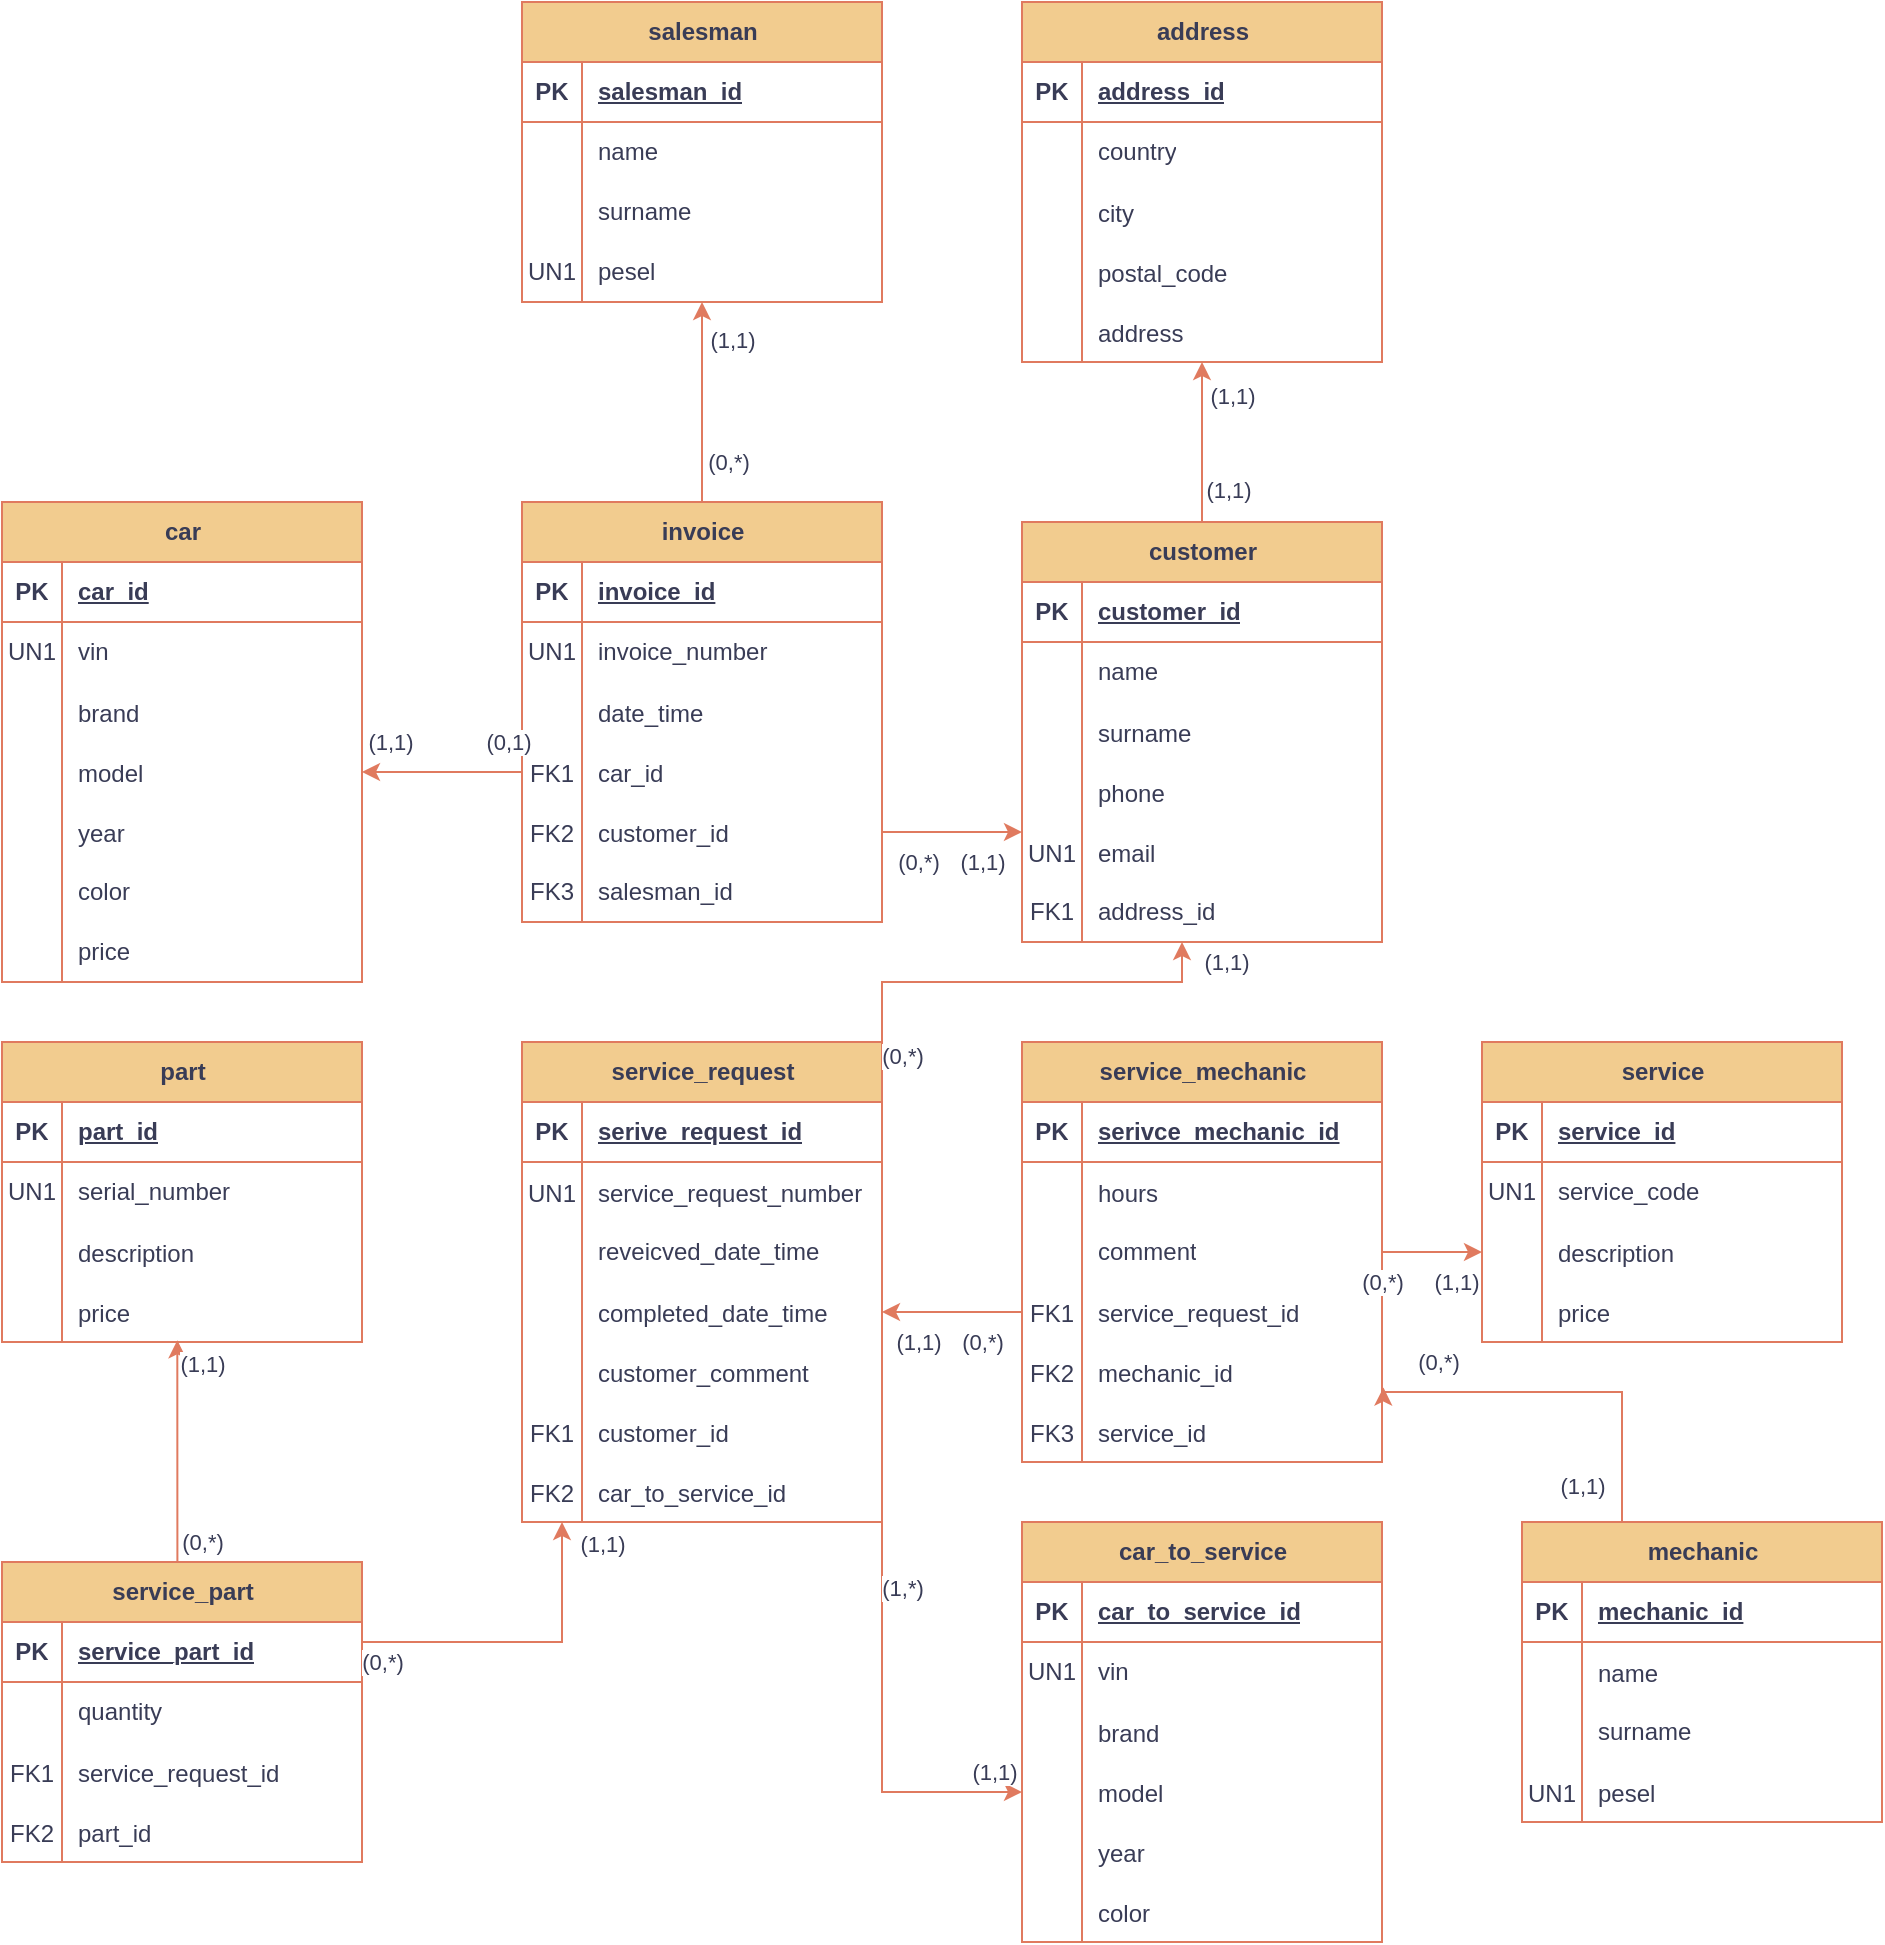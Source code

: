 <mxfile version="26.2.10">
  <diagram name="Strona-1" id="-5DuDXIGn1qAX0gP-tNn">
    <mxGraphModel dx="1428" dy="815" grid="1" gridSize="10" guides="1" tooltips="1" connect="1" arrows="1" fold="1" page="1" pageScale="1" pageWidth="1654" pageHeight="2336" math="0" shadow="0">
      <root>
        <mxCell id="0" />
        <mxCell id="1" parent="0" />
        <mxCell id="G69-QV4Y3xBvWaAUvomj-47" value="salesman" style="shape=table;startSize=30;container=1;collapsible=1;childLayout=tableLayout;fixedRows=1;rowLines=0;fontStyle=1;align=center;resizeLast=1;html=1;strokeColor=#E07A5F;fontColor=#393C56;fillColor=#F2CC8F;" parent="1" vertex="1">
          <mxGeometry x="510" y="20" width="180" height="150" as="geometry">
            <mxRectangle x="20" y="270" width="90" height="30" as="alternateBounds" />
          </mxGeometry>
        </mxCell>
        <mxCell id="G69-QV4Y3xBvWaAUvomj-48" value="" style="shape=tableRow;horizontal=0;startSize=0;swimlaneHead=0;swimlaneBody=0;fillColor=none;collapsible=0;dropTarget=0;points=[[0,0.5],[1,0.5]];portConstraint=eastwest;top=0;left=0;right=0;bottom=1;strokeColor=#E07A5F;fontColor=#393C56;" parent="G69-QV4Y3xBvWaAUvomj-47" vertex="1">
          <mxGeometry y="30" width="180" height="30" as="geometry" />
        </mxCell>
        <mxCell id="G69-QV4Y3xBvWaAUvomj-49" value="PK" style="shape=partialRectangle;connectable=0;fillColor=none;top=0;left=0;bottom=0;right=0;fontStyle=1;overflow=hidden;whiteSpace=wrap;html=1;strokeColor=#E07A5F;fontColor=#393C56;" parent="G69-QV4Y3xBvWaAUvomj-48" vertex="1">
          <mxGeometry width="30" height="30" as="geometry">
            <mxRectangle width="30" height="30" as="alternateBounds" />
          </mxGeometry>
        </mxCell>
        <mxCell id="G69-QV4Y3xBvWaAUvomj-50" value="salesman_id" style="shape=partialRectangle;connectable=0;fillColor=none;top=0;left=0;bottom=0;right=0;align=left;spacingLeft=6;fontStyle=5;overflow=hidden;whiteSpace=wrap;html=1;strokeColor=#E07A5F;fontColor=#393C56;" parent="G69-QV4Y3xBvWaAUvomj-48" vertex="1">
          <mxGeometry x="30" width="150" height="30" as="geometry">
            <mxRectangle width="150" height="30" as="alternateBounds" />
          </mxGeometry>
        </mxCell>
        <mxCell id="G69-QV4Y3xBvWaAUvomj-51" value="" style="shape=tableRow;horizontal=0;startSize=0;swimlaneHead=0;swimlaneBody=0;fillColor=none;collapsible=0;dropTarget=0;points=[[0,0.5],[1,0.5]];portConstraint=eastwest;top=0;left=0;right=0;bottom=0;strokeColor=#E07A5F;fontColor=#393C56;" parent="G69-QV4Y3xBvWaAUvomj-47" vertex="1">
          <mxGeometry y="60" width="180" height="30" as="geometry" />
        </mxCell>
        <mxCell id="G69-QV4Y3xBvWaAUvomj-52" value="" style="shape=partialRectangle;connectable=0;fillColor=none;top=0;left=0;bottom=0;right=0;editable=1;overflow=hidden;whiteSpace=wrap;html=1;strokeColor=#E07A5F;fontColor=#393C56;" parent="G69-QV4Y3xBvWaAUvomj-51" vertex="1">
          <mxGeometry width="30" height="30" as="geometry">
            <mxRectangle width="30" height="30" as="alternateBounds" />
          </mxGeometry>
        </mxCell>
        <mxCell id="G69-QV4Y3xBvWaAUvomj-53" value="name" style="shape=partialRectangle;connectable=0;fillColor=none;top=0;left=0;bottom=0;right=0;align=left;spacingLeft=6;overflow=hidden;whiteSpace=wrap;html=1;strokeColor=#E07A5F;fontColor=#393C56;" parent="G69-QV4Y3xBvWaAUvomj-51" vertex="1">
          <mxGeometry x="30" width="150" height="30" as="geometry">
            <mxRectangle width="150" height="30" as="alternateBounds" />
          </mxGeometry>
        </mxCell>
        <mxCell id="G69-QV4Y3xBvWaAUvomj-54" value="" style="shape=tableRow;horizontal=0;startSize=0;swimlaneHead=0;swimlaneBody=0;fillColor=none;collapsible=0;dropTarget=0;points=[[0,0.5],[1,0.5]];portConstraint=eastwest;top=0;left=0;right=0;bottom=0;strokeColor=#E07A5F;fontColor=#393C56;" parent="G69-QV4Y3xBvWaAUvomj-47" vertex="1">
          <mxGeometry y="90" width="180" height="30" as="geometry" />
        </mxCell>
        <mxCell id="G69-QV4Y3xBvWaAUvomj-55" value="" style="shape=partialRectangle;connectable=0;fillColor=none;top=0;left=0;bottom=0;right=0;editable=1;overflow=hidden;whiteSpace=wrap;html=1;strokeColor=#E07A5F;fontColor=#393C56;" parent="G69-QV4Y3xBvWaAUvomj-54" vertex="1">
          <mxGeometry width="30" height="30" as="geometry">
            <mxRectangle width="30" height="30" as="alternateBounds" />
          </mxGeometry>
        </mxCell>
        <mxCell id="G69-QV4Y3xBvWaAUvomj-56" value="surname" style="shape=partialRectangle;connectable=0;fillColor=none;top=0;left=0;bottom=0;right=0;align=left;spacingLeft=6;overflow=hidden;whiteSpace=wrap;html=1;strokeColor=#E07A5F;fontColor=#393C56;" parent="G69-QV4Y3xBvWaAUvomj-54" vertex="1">
          <mxGeometry x="30" width="150" height="30" as="geometry">
            <mxRectangle width="150" height="30" as="alternateBounds" />
          </mxGeometry>
        </mxCell>
        <mxCell id="G69-QV4Y3xBvWaAUvomj-57" value="" style="shape=tableRow;horizontal=0;startSize=0;swimlaneHead=0;swimlaneBody=0;fillColor=none;collapsible=0;dropTarget=0;points=[[0,0.5],[1,0.5]];portConstraint=eastwest;top=0;left=0;right=0;bottom=0;strokeColor=#E07A5F;fontColor=#393C56;" parent="G69-QV4Y3xBvWaAUvomj-47" vertex="1">
          <mxGeometry y="120" width="180" height="30" as="geometry" />
        </mxCell>
        <mxCell id="G69-QV4Y3xBvWaAUvomj-58" value="UN1" style="shape=partialRectangle;connectable=0;fillColor=none;top=0;left=0;bottom=0;right=0;editable=1;overflow=hidden;whiteSpace=wrap;html=1;strokeColor=#E07A5F;fontColor=#393C56;" parent="G69-QV4Y3xBvWaAUvomj-57" vertex="1">
          <mxGeometry width="30" height="30" as="geometry">
            <mxRectangle width="30" height="30" as="alternateBounds" />
          </mxGeometry>
        </mxCell>
        <mxCell id="G69-QV4Y3xBvWaAUvomj-59" value="pesel" style="shape=partialRectangle;connectable=0;fillColor=none;top=0;left=0;bottom=0;right=0;align=left;spacingLeft=6;overflow=hidden;whiteSpace=wrap;html=1;strokeColor=#E07A5F;fontColor=#393C56;" parent="G69-QV4Y3xBvWaAUvomj-57" vertex="1">
          <mxGeometry x="30" width="150" height="30" as="geometry">
            <mxRectangle width="150" height="30" as="alternateBounds" />
          </mxGeometry>
        </mxCell>
        <mxCell id="G69-QV4Y3xBvWaAUvomj-101" value="car" style="shape=table;startSize=30;container=1;collapsible=1;childLayout=tableLayout;fixedRows=1;rowLines=0;fontStyle=1;align=center;resizeLast=1;html=1;strokeColor=#E07A5F;fontColor=#393C56;fillColor=#F2CC8F;" parent="1" vertex="1">
          <mxGeometry x="250" y="270" width="180" height="240" as="geometry" />
        </mxCell>
        <mxCell id="G69-QV4Y3xBvWaAUvomj-102" value="" style="shape=tableRow;horizontal=0;startSize=0;swimlaneHead=0;swimlaneBody=0;fillColor=none;collapsible=0;dropTarget=0;points=[[0,0.5],[1,0.5]];portConstraint=eastwest;top=0;left=0;right=0;bottom=1;strokeColor=#E07A5F;fontColor=#393C56;" parent="G69-QV4Y3xBvWaAUvomj-101" vertex="1">
          <mxGeometry y="30" width="180" height="30" as="geometry" />
        </mxCell>
        <mxCell id="G69-QV4Y3xBvWaAUvomj-103" value="PK" style="shape=partialRectangle;connectable=0;fillColor=none;top=0;left=0;bottom=0;right=0;fontStyle=1;overflow=hidden;whiteSpace=wrap;html=1;strokeColor=#E07A5F;fontColor=#393C56;" parent="G69-QV4Y3xBvWaAUvomj-102" vertex="1">
          <mxGeometry width="30" height="30" as="geometry">
            <mxRectangle width="30" height="30" as="alternateBounds" />
          </mxGeometry>
        </mxCell>
        <mxCell id="G69-QV4Y3xBvWaAUvomj-104" value="car_id&lt;span style=&quot;white-space: pre;&quot;&gt;&#x9;&lt;/span&gt;" style="shape=partialRectangle;connectable=0;fillColor=none;top=0;left=0;bottom=0;right=0;align=left;spacingLeft=6;fontStyle=5;overflow=hidden;whiteSpace=wrap;html=1;strokeColor=#E07A5F;fontColor=#393C56;" parent="G69-QV4Y3xBvWaAUvomj-102" vertex="1">
          <mxGeometry x="30" width="150" height="30" as="geometry">
            <mxRectangle width="150" height="30" as="alternateBounds" />
          </mxGeometry>
        </mxCell>
        <mxCell id="G69-QV4Y3xBvWaAUvomj-105" value="" style="shape=tableRow;horizontal=0;startSize=0;swimlaneHead=0;swimlaneBody=0;fillColor=none;collapsible=0;dropTarget=0;points=[[0,0.5],[1,0.5]];portConstraint=eastwest;top=0;left=0;right=0;bottom=0;strokeColor=#E07A5F;fontColor=#393C56;" parent="G69-QV4Y3xBvWaAUvomj-101" vertex="1">
          <mxGeometry y="60" width="180" height="30" as="geometry" />
        </mxCell>
        <mxCell id="G69-QV4Y3xBvWaAUvomj-106" value="UN1" style="shape=partialRectangle;connectable=0;fillColor=none;top=0;left=0;bottom=0;right=0;editable=1;overflow=hidden;whiteSpace=wrap;html=1;strokeColor=#E07A5F;fontColor=#393C56;" parent="G69-QV4Y3xBvWaAUvomj-105" vertex="1">
          <mxGeometry width="30" height="30" as="geometry">
            <mxRectangle width="30" height="30" as="alternateBounds" />
          </mxGeometry>
        </mxCell>
        <mxCell id="G69-QV4Y3xBvWaAUvomj-107" value="vin&lt;span style=&quot;white-space: pre;&quot;&gt;&#x9;&lt;/span&gt;" style="shape=partialRectangle;connectable=0;fillColor=none;top=0;left=0;bottom=0;right=0;align=left;spacingLeft=6;overflow=hidden;whiteSpace=wrap;html=1;strokeColor=#E07A5F;fontColor=#393C56;" parent="G69-QV4Y3xBvWaAUvomj-105" vertex="1">
          <mxGeometry x="30" width="150" height="30" as="geometry">
            <mxRectangle width="150" height="30" as="alternateBounds" />
          </mxGeometry>
        </mxCell>
        <mxCell id="G69-QV4Y3xBvWaAUvomj-114" value="" style="shape=tableRow;horizontal=0;startSize=0;swimlaneHead=0;swimlaneBody=0;fillColor=none;collapsible=0;dropTarget=0;points=[[0,0.5],[1,0.5]];portConstraint=eastwest;top=0;left=0;right=0;bottom=0;strokeColor=#E07A5F;fontColor=#393C56;" parent="G69-QV4Y3xBvWaAUvomj-101" vertex="1">
          <mxGeometry y="90" width="180" height="30" as="geometry" />
        </mxCell>
        <mxCell id="G69-QV4Y3xBvWaAUvomj-115" value="" style="shape=partialRectangle;connectable=0;fillColor=none;top=0;left=0;bottom=0;right=0;editable=1;overflow=hidden;strokeColor=#E07A5F;fontColor=#393C56;" parent="G69-QV4Y3xBvWaAUvomj-114" vertex="1">
          <mxGeometry width="30" height="30" as="geometry">
            <mxRectangle width="30" height="30" as="alternateBounds" />
          </mxGeometry>
        </mxCell>
        <mxCell id="G69-QV4Y3xBvWaAUvomj-116" value="brand" style="shape=partialRectangle;connectable=0;fillColor=none;top=0;left=0;bottom=0;right=0;align=left;spacingLeft=6;overflow=hidden;strokeColor=#E07A5F;fontColor=#393C56;" parent="G69-QV4Y3xBvWaAUvomj-114" vertex="1">
          <mxGeometry x="30" width="150" height="30" as="geometry">
            <mxRectangle width="150" height="30" as="alternateBounds" />
          </mxGeometry>
        </mxCell>
        <mxCell id="G69-QV4Y3xBvWaAUvomj-120" value="" style="shape=tableRow;horizontal=0;startSize=0;swimlaneHead=0;swimlaneBody=0;fillColor=none;collapsible=0;dropTarget=0;points=[[0,0.5],[1,0.5]];portConstraint=eastwest;top=0;left=0;right=0;bottom=0;strokeColor=#E07A5F;fontColor=#393C56;" parent="G69-QV4Y3xBvWaAUvomj-101" vertex="1">
          <mxGeometry y="120" width="180" height="30" as="geometry" />
        </mxCell>
        <mxCell id="G69-QV4Y3xBvWaAUvomj-121" value="" style="shape=partialRectangle;connectable=0;fillColor=none;top=0;left=0;bottom=0;right=0;editable=1;overflow=hidden;strokeColor=#E07A5F;fontColor=#393C56;" parent="G69-QV4Y3xBvWaAUvomj-120" vertex="1">
          <mxGeometry width="30" height="30" as="geometry">
            <mxRectangle width="30" height="30" as="alternateBounds" />
          </mxGeometry>
        </mxCell>
        <mxCell id="G69-QV4Y3xBvWaAUvomj-122" value="model" style="shape=partialRectangle;connectable=0;fillColor=none;top=0;left=0;bottom=0;right=0;align=left;spacingLeft=6;overflow=hidden;strokeColor=#E07A5F;fontColor=#393C56;" parent="G69-QV4Y3xBvWaAUvomj-120" vertex="1">
          <mxGeometry x="30" width="150" height="30" as="geometry">
            <mxRectangle width="150" height="30" as="alternateBounds" />
          </mxGeometry>
        </mxCell>
        <mxCell id="G69-QV4Y3xBvWaAUvomj-117" value="" style="shape=tableRow;horizontal=0;startSize=0;swimlaneHead=0;swimlaneBody=0;fillColor=none;collapsible=0;dropTarget=0;points=[[0,0.5],[1,0.5]];portConstraint=eastwest;top=0;left=0;right=0;bottom=0;strokeColor=#E07A5F;fontColor=#393C56;" parent="G69-QV4Y3xBvWaAUvomj-101" vertex="1">
          <mxGeometry y="150" width="180" height="30" as="geometry" />
        </mxCell>
        <mxCell id="G69-QV4Y3xBvWaAUvomj-118" value="" style="shape=partialRectangle;connectable=0;fillColor=none;top=0;left=0;bottom=0;right=0;editable=1;overflow=hidden;strokeColor=#E07A5F;fontColor=#393C56;" parent="G69-QV4Y3xBvWaAUvomj-117" vertex="1">
          <mxGeometry width="30" height="30" as="geometry">
            <mxRectangle width="30" height="30" as="alternateBounds" />
          </mxGeometry>
        </mxCell>
        <mxCell id="G69-QV4Y3xBvWaAUvomj-119" value="year" style="shape=partialRectangle;connectable=0;fillColor=none;top=0;left=0;bottom=0;right=0;align=left;spacingLeft=6;overflow=hidden;strokeColor=#E07A5F;fontColor=#393C56;" parent="G69-QV4Y3xBvWaAUvomj-117" vertex="1">
          <mxGeometry x="30" width="150" height="30" as="geometry">
            <mxRectangle width="150" height="30" as="alternateBounds" />
          </mxGeometry>
        </mxCell>
        <mxCell id="G69-QV4Y3xBvWaAUvomj-108" value="" style="shape=tableRow;horizontal=0;startSize=0;swimlaneHead=0;swimlaneBody=0;fillColor=none;collapsible=0;dropTarget=0;points=[[0,0.5],[1,0.5]];portConstraint=eastwest;top=0;left=0;right=0;bottom=0;strokeColor=#E07A5F;fontColor=#393C56;" parent="G69-QV4Y3xBvWaAUvomj-101" vertex="1">
          <mxGeometry y="180" width="180" height="30" as="geometry" />
        </mxCell>
        <mxCell id="G69-QV4Y3xBvWaAUvomj-109" value="" style="shape=partialRectangle;connectable=0;fillColor=none;top=0;left=0;bottom=0;right=0;editable=1;overflow=hidden;whiteSpace=wrap;html=1;strokeColor=#E07A5F;fontColor=#393C56;" parent="G69-QV4Y3xBvWaAUvomj-108" vertex="1">
          <mxGeometry width="30" height="30" as="geometry">
            <mxRectangle width="30" height="30" as="alternateBounds" />
          </mxGeometry>
        </mxCell>
        <mxCell id="G69-QV4Y3xBvWaAUvomj-110" value="color" style="shape=partialRectangle;connectable=0;fillColor=none;top=0;left=0;bottom=0;right=0;align=left;spacingLeft=6;overflow=hidden;whiteSpace=wrap;html=1;strokeColor=#E07A5F;fontColor=#393C56;" parent="G69-QV4Y3xBvWaAUvomj-108" vertex="1">
          <mxGeometry x="30" width="150" height="30" as="geometry">
            <mxRectangle width="150" height="30" as="alternateBounds" />
          </mxGeometry>
        </mxCell>
        <mxCell id="G69-QV4Y3xBvWaAUvomj-111" value="" style="shape=tableRow;horizontal=0;startSize=0;swimlaneHead=0;swimlaneBody=0;fillColor=none;collapsible=0;dropTarget=0;points=[[0,0.5],[1,0.5]];portConstraint=eastwest;top=0;left=0;right=0;bottom=0;strokeColor=#E07A5F;fontColor=#393C56;" parent="G69-QV4Y3xBvWaAUvomj-101" vertex="1">
          <mxGeometry y="210" width="180" height="30" as="geometry" />
        </mxCell>
        <mxCell id="G69-QV4Y3xBvWaAUvomj-112" value="" style="shape=partialRectangle;connectable=0;fillColor=none;top=0;left=0;bottom=0;right=0;editable=1;overflow=hidden;whiteSpace=wrap;html=1;strokeColor=#E07A5F;fontColor=#393C56;" parent="G69-QV4Y3xBvWaAUvomj-111" vertex="1">
          <mxGeometry width="30" height="30" as="geometry">
            <mxRectangle width="30" height="30" as="alternateBounds" />
          </mxGeometry>
        </mxCell>
        <mxCell id="G69-QV4Y3xBvWaAUvomj-113" value="price" style="shape=partialRectangle;connectable=0;fillColor=none;top=0;left=0;bottom=0;right=0;align=left;spacingLeft=6;overflow=hidden;whiteSpace=wrap;html=1;strokeColor=#E07A5F;fontColor=#393C56;" parent="G69-QV4Y3xBvWaAUvomj-111" vertex="1">
          <mxGeometry x="30" width="150" height="30" as="geometry">
            <mxRectangle width="150" height="30" as="alternateBounds" />
          </mxGeometry>
        </mxCell>
        <mxCell id="G69-QV4Y3xBvWaAUvomj-327" style="edgeStyle=orthogonalEdgeStyle;rounded=0;orthogonalLoop=1;jettySize=auto;html=1;exitX=0.5;exitY=0;exitDx=0;exitDy=0;strokeColor=#E07A5F;fontColor=#393C56;fillColor=#F2CC8F;" parent="1" source="G69-QV4Y3xBvWaAUvomj-123" target="G69-QV4Y3xBvWaAUvomj-47" edge="1">
          <mxGeometry relative="1" as="geometry" />
        </mxCell>
        <mxCell id="G69-QV4Y3xBvWaAUvomj-328" value="(1,1)" style="edgeLabel;html=1;align=center;verticalAlign=middle;resizable=0;points=[];strokeColor=#E07A5F;fontColor=#393C56;fillColor=#F2CC8F;" parent="G69-QV4Y3xBvWaAUvomj-327" vertex="1" connectable="0">
          <mxGeometry x="0.715" y="-3" relative="1" as="geometry">
            <mxPoint x="12" y="5" as="offset" />
          </mxGeometry>
        </mxCell>
        <mxCell id="G69-QV4Y3xBvWaAUvomj-332" value="(0,*)" style="edgeLabel;html=1;align=center;verticalAlign=middle;resizable=0;points=[];strokeColor=#E07A5F;fontColor=#393C56;fillColor=#F2CC8F;direction=south;" parent="G69-QV4Y3xBvWaAUvomj-327" vertex="1" connectable="0">
          <mxGeometry x="-0.588" y="-4" relative="1" as="geometry">
            <mxPoint x="9" as="offset" />
          </mxGeometry>
        </mxCell>
        <mxCell id="G69-QV4Y3xBvWaAUvomj-123" value="invoice" style="shape=table;startSize=30;container=1;collapsible=1;childLayout=tableLayout;fixedRows=1;rowLines=0;fontStyle=1;align=center;resizeLast=1;html=1;strokeColor=#E07A5F;fontColor=#393C56;fillColor=#F2CC8F;" parent="1" vertex="1">
          <mxGeometry x="510" y="270" width="180" height="210" as="geometry" />
        </mxCell>
        <mxCell id="G69-QV4Y3xBvWaAUvomj-124" value="" style="shape=tableRow;horizontal=0;startSize=0;swimlaneHead=0;swimlaneBody=0;fillColor=none;collapsible=0;dropTarget=0;points=[[0,0.5],[1,0.5]];portConstraint=eastwest;top=0;left=0;right=0;bottom=1;strokeColor=#E07A5F;fontColor=#393C56;" parent="G69-QV4Y3xBvWaAUvomj-123" vertex="1">
          <mxGeometry y="30" width="180" height="30" as="geometry" />
        </mxCell>
        <mxCell id="G69-QV4Y3xBvWaAUvomj-125" value="PK" style="shape=partialRectangle;connectable=0;fillColor=none;top=0;left=0;bottom=0;right=0;fontStyle=1;overflow=hidden;whiteSpace=wrap;html=1;strokeColor=#E07A5F;fontColor=#393C56;" parent="G69-QV4Y3xBvWaAUvomj-124" vertex="1">
          <mxGeometry width="30" height="30" as="geometry">
            <mxRectangle width="30" height="30" as="alternateBounds" />
          </mxGeometry>
        </mxCell>
        <mxCell id="G69-QV4Y3xBvWaAUvomj-126" value="invoice_id&lt;span style=&quot;white-space: pre;&quot;&gt;&#x9;&lt;/span&gt;" style="shape=partialRectangle;connectable=0;fillColor=none;top=0;left=0;bottom=0;right=0;align=left;spacingLeft=6;fontStyle=5;overflow=hidden;whiteSpace=wrap;html=1;strokeColor=#E07A5F;fontColor=#393C56;" parent="G69-QV4Y3xBvWaAUvomj-124" vertex="1">
          <mxGeometry x="30" width="150" height="30" as="geometry">
            <mxRectangle width="150" height="30" as="alternateBounds" />
          </mxGeometry>
        </mxCell>
        <mxCell id="G69-QV4Y3xBvWaAUvomj-127" value="" style="shape=tableRow;horizontal=0;startSize=0;swimlaneHead=0;swimlaneBody=0;fillColor=none;collapsible=0;dropTarget=0;points=[[0,0.5],[1,0.5]];portConstraint=eastwest;top=0;left=0;right=0;bottom=0;strokeColor=#E07A5F;fontColor=#393C56;" parent="G69-QV4Y3xBvWaAUvomj-123" vertex="1">
          <mxGeometry y="60" width="180" height="30" as="geometry" />
        </mxCell>
        <mxCell id="G69-QV4Y3xBvWaAUvomj-128" value="UN1" style="shape=partialRectangle;connectable=0;fillColor=none;top=0;left=0;bottom=0;right=0;editable=1;overflow=hidden;whiteSpace=wrap;html=1;strokeColor=#E07A5F;fontColor=#393C56;" parent="G69-QV4Y3xBvWaAUvomj-127" vertex="1">
          <mxGeometry width="30" height="30" as="geometry">
            <mxRectangle width="30" height="30" as="alternateBounds" />
          </mxGeometry>
        </mxCell>
        <mxCell id="G69-QV4Y3xBvWaAUvomj-129" value="invoice_number" style="shape=partialRectangle;connectable=0;fillColor=none;top=0;left=0;bottom=0;right=0;align=left;spacingLeft=6;overflow=hidden;whiteSpace=wrap;html=1;strokeColor=#E07A5F;fontColor=#393C56;" parent="G69-QV4Y3xBvWaAUvomj-127" vertex="1">
          <mxGeometry x="30" width="150" height="30" as="geometry">
            <mxRectangle width="150" height="30" as="alternateBounds" />
          </mxGeometry>
        </mxCell>
        <mxCell id="G69-QV4Y3xBvWaAUvomj-130" value="" style="shape=tableRow;horizontal=0;startSize=0;swimlaneHead=0;swimlaneBody=0;fillColor=none;collapsible=0;dropTarget=0;points=[[0,0.5],[1,0.5]];portConstraint=eastwest;top=0;left=0;right=0;bottom=0;strokeColor=#E07A5F;fontColor=#393C56;" parent="G69-QV4Y3xBvWaAUvomj-123" vertex="1">
          <mxGeometry y="90" width="180" height="30" as="geometry" />
        </mxCell>
        <mxCell id="G69-QV4Y3xBvWaAUvomj-131" value="" style="shape=partialRectangle;connectable=0;fillColor=none;top=0;left=0;bottom=0;right=0;editable=1;overflow=hidden;strokeColor=#E07A5F;fontColor=#393C56;" parent="G69-QV4Y3xBvWaAUvomj-130" vertex="1">
          <mxGeometry width="30" height="30" as="geometry">
            <mxRectangle width="30" height="30" as="alternateBounds" />
          </mxGeometry>
        </mxCell>
        <mxCell id="G69-QV4Y3xBvWaAUvomj-132" value="date_time" style="shape=partialRectangle;connectable=0;fillColor=none;top=0;left=0;bottom=0;right=0;align=left;spacingLeft=6;overflow=hidden;strokeColor=#E07A5F;fontColor=#393C56;" parent="G69-QV4Y3xBvWaAUvomj-130" vertex="1">
          <mxGeometry x="30" width="150" height="30" as="geometry">
            <mxRectangle width="150" height="30" as="alternateBounds" />
          </mxGeometry>
        </mxCell>
        <mxCell id="G69-QV4Y3xBvWaAUvomj-133" value="" style="shape=tableRow;horizontal=0;startSize=0;swimlaneHead=0;swimlaneBody=0;fillColor=none;collapsible=0;dropTarget=0;points=[[0,0.5],[1,0.5]];portConstraint=eastwest;top=0;left=0;right=0;bottom=0;strokeColor=#E07A5F;fontColor=#393C56;" parent="G69-QV4Y3xBvWaAUvomj-123" vertex="1">
          <mxGeometry y="120" width="180" height="30" as="geometry" />
        </mxCell>
        <mxCell id="G69-QV4Y3xBvWaAUvomj-134" value="FK1" style="shape=partialRectangle;connectable=0;fillColor=none;top=0;left=0;bottom=0;right=0;editable=1;overflow=hidden;strokeColor=#E07A5F;fontColor=#393C56;" parent="G69-QV4Y3xBvWaAUvomj-133" vertex="1">
          <mxGeometry width="30" height="30" as="geometry">
            <mxRectangle width="30" height="30" as="alternateBounds" />
          </mxGeometry>
        </mxCell>
        <mxCell id="G69-QV4Y3xBvWaAUvomj-135" value="car_id" style="shape=partialRectangle;connectable=0;fillColor=none;top=0;left=0;bottom=0;right=0;align=left;spacingLeft=6;overflow=hidden;strokeColor=#E07A5F;fontColor=#393C56;" parent="G69-QV4Y3xBvWaAUvomj-133" vertex="1">
          <mxGeometry x="30" width="150" height="30" as="geometry">
            <mxRectangle width="150" height="30" as="alternateBounds" />
          </mxGeometry>
        </mxCell>
        <mxCell id="G69-QV4Y3xBvWaAUvomj-136" value="" style="shape=tableRow;horizontal=0;startSize=0;swimlaneHead=0;swimlaneBody=0;fillColor=none;collapsible=0;dropTarget=0;points=[[0,0.5],[1,0.5]];portConstraint=eastwest;top=0;left=0;right=0;bottom=0;strokeColor=#E07A5F;fontColor=#393C56;" parent="G69-QV4Y3xBvWaAUvomj-123" vertex="1">
          <mxGeometry y="150" width="180" height="30" as="geometry" />
        </mxCell>
        <mxCell id="G69-QV4Y3xBvWaAUvomj-137" value="FK2" style="shape=partialRectangle;connectable=0;fillColor=none;top=0;left=0;bottom=0;right=0;editable=1;overflow=hidden;strokeColor=#E07A5F;fontColor=#393C56;" parent="G69-QV4Y3xBvWaAUvomj-136" vertex="1">
          <mxGeometry width="30" height="30" as="geometry">
            <mxRectangle width="30" height="30" as="alternateBounds" />
          </mxGeometry>
        </mxCell>
        <mxCell id="G69-QV4Y3xBvWaAUvomj-138" value="customer_id" style="shape=partialRectangle;connectable=0;fillColor=none;top=0;left=0;bottom=0;right=0;align=left;spacingLeft=6;overflow=hidden;strokeColor=#E07A5F;fontColor=#393C56;" parent="G69-QV4Y3xBvWaAUvomj-136" vertex="1">
          <mxGeometry x="30" width="150" height="30" as="geometry">
            <mxRectangle width="150" height="30" as="alternateBounds" />
          </mxGeometry>
        </mxCell>
        <mxCell id="G69-QV4Y3xBvWaAUvomj-139" value="" style="shape=tableRow;horizontal=0;startSize=0;swimlaneHead=0;swimlaneBody=0;fillColor=none;collapsible=0;dropTarget=0;points=[[0,0.5],[1,0.5]];portConstraint=eastwest;top=0;left=0;right=0;bottom=0;strokeColor=#E07A5F;fontColor=#393C56;" parent="G69-QV4Y3xBvWaAUvomj-123" vertex="1">
          <mxGeometry y="180" width="180" height="30" as="geometry" />
        </mxCell>
        <mxCell id="G69-QV4Y3xBvWaAUvomj-140" value="FK3" style="shape=partialRectangle;connectable=0;fillColor=none;top=0;left=0;bottom=0;right=0;editable=1;overflow=hidden;whiteSpace=wrap;html=1;strokeColor=#E07A5F;fontColor=#393C56;" parent="G69-QV4Y3xBvWaAUvomj-139" vertex="1">
          <mxGeometry width="30" height="30" as="geometry">
            <mxRectangle width="30" height="30" as="alternateBounds" />
          </mxGeometry>
        </mxCell>
        <mxCell id="G69-QV4Y3xBvWaAUvomj-141" value="salesman_id" style="shape=partialRectangle;connectable=0;fillColor=none;top=0;left=0;bottom=0;right=0;align=left;spacingLeft=6;overflow=hidden;whiteSpace=wrap;html=1;strokeColor=#E07A5F;fontColor=#393C56;" parent="G69-QV4Y3xBvWaAUvomj-139" vertex="1">
          <mxGeometry x="30" width="150" height="30" as="geometry">
            <mxRectangle width="150" height="30" as="alternateBounds" />
          </mxGeometry>
        </mxCell>
        <mxCell id="G69-QV4Y3xBvWaAUvomj-145" value="customer" style="shape=table;startSize=30;container=1;collapsible=1;childLayout=tableLayout;fixedRows=1;rowLines=0;fontStyle=1;align=center;resizeLast=1;html=1;strokeColor=#E07A5F;fontColor=#393C56;fillColor=#F2CC8F;" parent="1" vertex="1">
          <mxGeometry x="760" y="280" width="180" height="210" as="geometry" />
        </mxCell>
        <mxCell id="G69-QV4Y3xBvWaAUvomj-146" value="" style="shape=tableRow;horizontal=0;startSize=0;swimlaneHead=0;swimlaneBody=0;fillColor=none;collapsible=0;dropTarget=0;points=[[0,0.5],[1,0.5]];portConstraint=eastwest;top=0;left=0;right=0;bottom=1;strokeColor=#E07A5F;fontColor=#393C56;" parent="G69-QV4Y3xBvWaAUvomj-145" vertex="1">
          <mxGeometry y="30" width="180" height="30" as="geometry" />
        </mxCell>
        <mxCell id="G69-QV4Y3xBvWaAUvomj-147" value="PK" style="shape=partialRectangle;connectable=0;fillColor=none;top=0;left=0;bottom=0;right=0;fontStyle=1;overflow=hidden;whiteSpace=wrap;html=1;strokeColor=#E07A5F;fontColor=#393C56;" parent="G69-QV4Y3xBvWaAUvomj-146" vertex="1">
          <mxGeometry width="30" height="30" as="geometry">
            <mxRectangle width="30" height="30" as="alternateBounds" />
          </mxGeometry>
        </mxCell>
        <mxCell id="G69-QV4Y3xBvWaAUvomj-148" value="customer_id" style="shape=partialRectangle;connectable=0;fillColor=none;top=0;left=0;bottom=0;right=0;align=left;spacingLeft=6;fontStyle=5;overflow=hidden;whiteSpace=wrap;html=1;strokeColor=#E07A5F;fontColor=#393C56;" parent="G69-QV4Y3xBvWaAUvomj-146" vertex="1">
          <mxGeometry x="30" width="150" height="30" as="geometry">
            <mxRectangle width="150" height="30" as="alternateBounds" />
          </mxGeometry>
        </mxCell>
        <mxCell id="G69-QV4Y3xBvWaAUvomj-149" value="" style="shape=tableRow;horizontal=0;startSize=0;swimlaneHead=0;swimlaneBody=0;fillColor=none;collapsible=0;dropTarget=0;points=[[0,0.5],[1,0.5]];portConstraint=eastwest;top=0;left=0;right=0;bottom=0;strokeColor=#E07A5F;fontColor=#393C56;" parent="G69-QV4Y3xBvWaAUvomj-145" vertex="1">
          <mxGeometry y="60" width="180" height="30" as="geometry" />
        </mxCell>
        <mxCell id="G69-QV4Y3xBvWaAUvomj-150" value="" style="shape=partialRectangle;connectable=0;fillColor=none;top=0;left=0;bottom=0;right=0;editable=1;overflow=hidden;whiteSpace=wrap;html=1;strokeColor=#E07A5F;fontColor=#393C56;" parent="G69-QV4Y3xBvWaAUvomj-149" vertex="1">
          <mxGeometry width="30" height="30" as="geometry">
            <mxRectangle width="30" height="30" as="alternateBounds" />
          </mxGeometry>
        </mxCell>
        <mxCell id="G69-QV4Y3xBvWaAUvomj-151" value="name" style="shape=partialRectangle;connectable=0;fillColor=none;top=0;left=0;bottom=0;right=0;align=left;spacingLeft=6;overflow=hidden;whiteSpace=wrap;html=1;strokeColor=#E07A5F;fontColor=#393C56;" parent="G69-QV4Y3xBvWaAUvomj-149" vertex="1">
          <mxGeometry x="30" width="150" height="30" as="geometry">
            <mxRectangle width="150" height="30" as="alternateBounds" />
          </mxGeometry>
        </mxCell>
        <mxCell id="G69-QV4Y3xBvWaAUvomj-152" value="" style="shape=tableRow;horizontal=0;startSize=0;swimlaneHead=0;swimlaneBody=0;fillColor=none;collapsible=0;dropTarget=0;points=[[0,0.5],[1,0.5]];portConstraint=eastwest;top=0;left=0;right=0;bottom=0;strokeColor=#E07A5F;fontColor=#393C56;" parent="G69-QV4Y3xBvWaAUvomj-145" vertex="1">
          <mxGeometry y="90" width="180" height="30" as="geometry" />
        </mxCell>
        <mxCell id="G69-QV4Y3xBvWaAUvomj-153" value="" style="shape=partialRectangle;connectable=0;fillColor=none;top=0;left=0;bottom=0;right=0;editable=1;overflow=hidden;strokeColor=#E07A5F;fontColor=#393C56;" parent="G69-QV4Y3xBvWaAUvomj-152" vertex="1">
          <mxGeometry width="30" height="30" as="geometry">
            <mxRectangle width="30" height="30" as="alternateBounds" />
          </mxGeometry>
        </mxCell>
        <mxCell id="G69-QV4Y3xBvWaAUvomj-154" value="surname" style="shape=partialRectangle;connectable=0;fillColor=none;top=0;left=0;bottom=0;right=0;align=left;spacingLeft=6;overflow=hidden;strokeColor=#E07A5F;fontColor=#393C56;" parent="G69-QV4Y3xBvWaAUvomj-152" vertex="1">
          <mxGeometry x="30" width="150" height="30" as="geometry">
            <mxRectangle width="150" height="30" as="alternateBounds" />
          </mxGeometry>
        </mxCell>
        <mxCell id="G69-QV4Y3xBvWaAUvomj-155" value="" style="shape=tableRow;horizontal=0;startSize=0;swimlaneHead=0;swimlaneBody=0;fillColor=none;collapsible=0;dropTarget=0;points=[[0,0.5],[1,0.5]];portConstraint=eastwest;top=0;left=0;right=0;bottom=0;strokeColor=#E07A5F;fontColor=#393C56;" parent="G69-QV4Y3xBvWaAUvomj-145" vertex="1">
          <mxGeometry y="120" width="180" height="30" as="geometry" />
        </mxCell>
        <mxCell id="G69-QV4Y3xBvWaAUvomj-156" value="" style="shape=partialRectangle;connectable=0;fillColor=none;top=0;left=0;bottom=0;right=0;editable=1;overflow=hidden;strokeColor=#E07A5F;fontColor=#393C56;" parent="G69-QV4Y3xBvWaAUvomj-155" vertex="1">
          <mxGeometry width="30" height="30" as="geometry">
            <mxRectangle width="30" height="30" as="alternateBounds" />
          </mxGeometry>
        </mxCell>
        <mxCell id="G69-QV4Y3xBvWaAUvomj-157" value="phone" style="shape=partialRectangle;connectable=0;fillColor=none;top=0;left=0;bottom=0;right=0;align=left;spacingLeft=6;overflow=hidden;strokeColor=#E07A5F;fontColor=#393C56;" parent="G69-QV4Y3xBvWaAUvomj-155" vertex="1">
          <mxGeometry x="30" width="150" height="30" as="geometry">
            <mxRectangle width="150" height="30" as="alternateBounds" />
          </mxGeometry>
        </mxCell>
        <mxCell id="G69-QV4Y3xBvWaAUvomj-158" value="" style="shape=tableRow;horizontal=0;startSize=0;swimlaneHead=0;swimlaneBody=0;fillColor=none;collapsible=0;dropTarget=0;points=[[0,0.5],[1,0.5]];portConstraint=eastwest;top=0;left=0;right=0;bottom=0;strokeColor=#E07A5F;fontColor=#393C56;" parent="G69-QV4Y3xBvWaAUvomj-145" vertex="1">
          <mxGeometry y="150" width="180" height="30" as="geometry" />
        </mxCell>
        <mxCell id="G69-QV4Y3xBvWaAUvomj-159" value="UN1" style="shape=partialRectangle;connectable=0;fillColor=none;top=0;left=0;bottom=0;right=0;editable=1;overflow=hidden;strokeColor=#E07A5F;fontColor=#393C56;" parent="G69-QV4Y3xBvWaAUvomj-158" vertex="1">
          <mxGeometry width="30" height="30" as="geometry">
            <mxRectangle width="30" height="30" as="alternateBounds" />
          </mxGeometry>
        </mxCell>
        <mxCell id="G69-QV4Y3xBvWaAUvomj-160" value="email" style="shape=partialRectangle;connectable=0;fillColor=none;top=0;left=0;bottom=0;right=0;align=left;spacingLeft=6;overflow=hidden;strokeColor=#E07A5F;fontColor=#393C56;" parent="G69-QV4Y3xBvWaAUvomj-158" vertex="1">
          <mxGeometry x="30" width="150" height="30" as="geometry">
            <mxRectangle width="150" height="30" as="alternateBounds" />
          </mxGeometry>
        </mxCell>
        <mxCell id="G69-QV4Y3xBvWaAUvomj-161" value="" style="shape=tableRow;horizontal=0;startSize=0;swimlaneHead=0;swimlaneBody=0;fillColor=none;collapsible=0;dropTarget=0;points=[[0,0.5],[1,0.5]];portConstraint=eastwest;top=0;left=0;right=0;bottom=0;strokeColor=#E07A5F;fontColor=#393C56;" parent="G69-QV4Y3xBvWaAUvomj-145" vertex="1">
          <mxGeometry y="180" width="180" height="30" as="geometry" />
        </mxCell>
        <mxCell id="G69-QV4Y3xBvWaAUvomj-162" value="FK1" style="shape=partialRectangle;connectable=0;fillColor=none;top=0;left=0;bottom=0;right=0;editable=1;overflow=hidden;whiteSpace=wrap;html=1;strokeColor=#E07A5F;fontColor=#393C56;" parent="G69-QV4Y3xBvWaAUvomj-161" vertex="1">
          <mxGeometry width="30" height="30" as="geometry">
            <mxRectangle width="30" height="30" as="alternateBounds" />
          </mxGeometry>
        </mxCell>
        <mxCell id="G69-QV4Y3xBvWaAUvomj-163" value="address_id" style="shape=partialRectangle;connectable=0;fillColor=none;top=0;left=0;bottom=0;right=0;align=left;spacingLeft=6;overflow=hidden;whiteSpace=wrap;html=1;strokeColor=#E07A5F;fontColor=#393C56;" parent="G69-QV4Y3xBvWaAUvomj-161" vertex="1">
          <mxGeometry x="30" width="150" height="30" as="geometry">
            <mxRectangle width="150" height="30" as="alternateBounds" />
          </mxGeometry>
        </mxCell>
        <mxCell id="G69-QV4Y3xBvWaAUvomj-164" value="address" style="shape=table;startSize=30;container=1;collapsible=1;childLayout=tableLayout;fixedRows=1;rowLines=0;fontStyle=1;align=center;resizeLast=1;html=1;strokeColor=#E07A5F;fontColor=#393C56;fillColor=#F2CC8F;" parent="1" vertex="1">
          <mxGeometry x="760" y="20" width="180" height="180" as="geometry" />
        </mxCell>
        <mxCell id="G69-QV4Y3xBvWaAUvomj-165" value="" style="shape=tableRow;horizontal=0;startSize=0;swimlaneHead=0;swimlaneBody=0;fillColor=none;collapsible=0;dropTarget=0;points=[[0,0.5],[1,0.5]];portConstraint=eastwest;top=0;left=0;right=0;bottom=1;strokeColor=#E07A5F;fontColor=#393C56;" parent="G69-QV4Y3xBvWaAUvomj-164" vertex="1">
          <mxGeometry y="30" width="180" height="30" as="geometry" />
        </mxCell>
        <mxCell id="G69-QV4Y3xBvWaAUvomj-166" value="PK" style="shape=partialRectangle;connectable=0;fillColor=none;top=0;left=0;bottom=0;right=0;fontStyle=1;overflow=hidden;whiteSpace=wrap;html=1;strokeColor=#E07A5F;fontColor=#393C56;" parent="G69-QV4Y3xBvWaAUvomj-165" vertex="1">
          <mxGeometry width="30" height="30" as="geometry">
            <mxRectangle width="30" height="30" as="alternateBounds" />
          </mxGeometry>
        </mxCell>
        <mxCell id="G69-QV4Y3xBvWaAUvomj-167" value="address_id" style="shape=partialRectangle;connectable=0;fillColor=none;top=0;left=0;bottom=0;right=0;align=left;spacingLeft=6;fontStyle=5;overflow=hidden;whiteSpace=wrap;html=1;strokeColor=#E07A5F;fontColor=#393C56;" parent="G69-QV4Y3xBvWaAUvomj-165" vertex="1">
          <mxGeometry x="30" width="150" height="30" as="geometry">
            <mxRectangle width="150" height="30" as="alternateBounds" />
          </mxGeometry>
        </mxCell>
        <mxCell id="G69-QV4Y3xBvWaAUvomj-168" value="" style="shape=tableRow;horizontal=0;startSize=0;swimlaneHead=0;swimlaneBody=0;fillColor=none;collapsible=0;dropTarget=0;points=[[0,0.5],[1,0.5]];portConstraint=eastwest;top=0;left=0;right=0;bottom=0;strokeColor=#E07A5F;fontColor=#393C56;" parent="G69-QV4Y3xBvWaAUvomj-164" vertex="1">
          <mxGeometry y="60" width="180" height="30" as="geometry" />
        </mxCell>
        <mxCell id="G69-QV4Y3xBvWaAUvomj-169" value="" style="shape=partialRectangle;connectable=0;fillColor=none;top=0;left=0;bottom=0;right=0;editable=1;overflow=hidden;whiteSpace=wrap;html=1;strokeColor=#E07A5F;fontColor=#393C56;" parent="G69-QV4Y3xBvWaAUvomj-168" vertex="1">
          <mxGeometry width="30" height="30" as="geometry">
            <mxRectangle width="30" height="30" as="alternateBounds" />
          </mxGeometry>
        </mxCell>
        <mxCell id="G69-QV4Y3xBvWaAUvomj-170" value="country" style="shape=partialRectangle;connectable=0;fillColor=none;top=0;left=0;bottom=0;right=0;align=left;spacingLeft=6;overflow=hidden;whiteSpace=wrap;html=1;strokeColor=#E07A5F;fontColor=#393C56;" parent="G69-QV4Y3xBvWaAUvomj-168" vertex="1">
          <mxGeometry x="30" width="150" height="30" as="geometry">
            <mxRectangle width="150" height="30" as="alternateBounds" />
          </mxGeometry>
        </mxCell>
        <mxCell id="G69-QV4Y3xBvWaAUvomj-171" value="" style="shape=tableRow;horizontal=0;startSize=0;swimlaneHead=0;swimlaneBody=0;fillColor=none;collapsible=0;dropTarget=0;points=[[0,0.5],[1,0.5]];portConstraint=eastwest;top=0;left=0;right=0;bottom=0;strokeColor=#E07A5F;fontColor=#393C56;" parent="G69-QV4Y3xBvWaAUvomj-164" vertex="1">
          <mxGeometry y="90" width="180" height="30" as="geometry" />
        </mxCell>
        <mxCell id="G69-QV4Y3xBvWaAUvomj-172" value="" style="shape=partialRectangle;connectable=0;fillColor=none;top=0;left=0;bottom=0;right=0;editable=1;overflow=hidden;strokeColor=#E07A5F;fontColor=#393C56;" parent="G69-QV4Y3xBvWaAUvomj-171" vertex="1">
          <mxGeometry width="30" height="30" as="geometry">
            <mxRectangle width="30" height="30" as="alternateBounds" />
          </mxGeometry>
        </mxCell>
        <mxCell id="G69-QV4Y3xBvWaAUvomj-173" value="city" style="shape=partialRectangle;connectable=0;fillColor=none;top=0;left=0;bottom=0;right=0;align=left;spacingLeft=6;overflow=hidden;strokeColor=#E07A5F;fontColor=#393C56;" parent="G69-QV4Y3xBvWaAUvomj-171" vertex="1">
          <mxGeometry x="30" width="150" height="30" as="geometry">
            <mxRectangle width="150" height="30" as="alternateBounds" />
          </mxGeometry>
        </mxCell>
        <mxCell id="G69-QV4Y3xBvWaAUvomj-174" value="" style="shape=tableRow;horizontal=0;startSize=0;swimlaneHead=0;swimlaneBody=0;fillColor=none;collapsible=0;dropTarget=0;points=[[0,0.5],[1,0.5]];portConstraint=eastwest;top=0;left=0;right=0;bottom=0;strokeColor=#E07A5F;fontColor=#393C56;" parent="G69-QV4Y3xBvWaAUvomj-164" vertex="1">
          <mxGeometry y="120" width="180" height="30" as="geometry" />
        </mxCell>
        <mxCell id="G69-QV4Y3xBvWaAUvomj-175" value="" style="shape=partialRectangle;connectable=0;fillColor=none;top=0;left=0;bottom=0;right=0;editable=1;overflow=hidden;strokeColor=#E07A5F;fontColor=#393C56;" parent="G69-QV4Y3xBvWaAUvomj-174" vertex="1">
          <mxGeometry width="30" height="30" as="geometry">
            <mxRectangle width="30" height="30" as="alternateBounds" />
          </mxGeometry>
        </mxCell>
        <mxCell id="G69-QV4Y3xBvWaAUvomj-176" value="postal_code" style="shape=partialRectangle;connectable=0;fillColor=none;top=0;left=0;bottom=0;right=0;align=left;spacingLeft=6;overflow=hidden;strokeColor=#E07A5F;fontColor=#393C56;" parent="G69-QV4Y3xBvWaAUvomj-174" vertex="1">
          <mxGeometry x="30" width="150" height="30" as="geometry">
            <mxRectangle width="150" height="30" as="alternateBounds" />
          </mxGeometry>
        </mxCell>
        <mxCell id="G69-QV4Y3xBvWaAUvomj-177" value="" style="shape=tableRow;horizontal=0;startSize=0;swimlaneHead=0;swimlaneBody=0;fillColor=none;collapsible=0;dropTarget=0;points=[[0,0.5],[1,0.5]];portConstraint=eastwest;top=0;left=0;right=0;bottom=0;strokeColor=#E07A5F;fontColor=#393C56;" parent="G69-QV4Y3xBvWaAUvomj-164" vertex="1">
          <mxGeometry y="150" width="180" height="30" as="geometry" />
        </mxCell>
        <mxCell id="G69-QV4Y3xBvWaAUvomj-178" value="" style="shape=partialRectangle;connectable=0;fillColor=none;top=0;left=0;bottom=0;right=0;editable=1;overflow=hidden;strokeColor=#E07A5F;fontColor=#393C56;" parent="G69-QV4Y3xBvWaAUvomj-177" vertex="1">
          <mxGeometry width="30" height="30" as="geometry">
            <mxRectangle width="30" height="30" as="alternateBounds" />
          </mxGeometry>
        </mxCell>
        <mxCell id="G69-QV4Y3xBvWaAUvomj-179" value="address" style="shape=partialRectangle;connectable=0;fillColor=none;top=0;left=0;bottom=0;right=0;align=left;spacingLeft=6;overflow=hidden;strokeColor=#E07A5F;fontColor=#393C56;" parent="G69-QV4Y3xBvWaAUvomj-177" vertex="1">
          <mxGeometry x="30" width="150" height="30" as="geometry">
            <mxRectangle width="150" height="30" as="alternateBounds" />
          </mxGeometry>
        </mxCell>
        <mxCell id="G69-QV4Y3xBvWaAUvomj-183" value="part" style="shape=table;startSize=30;container=1;collapsible=1;childLayout=tableLayout;fixedRows=1;rowLines=0;fontStyle=1;align=center;resizeLast=1;html=1;strokeColor=#E07A5F;fontColor=#393C56;fillColor=#F2CC8F;" parent="1" vertex="1">
          <mxGeometry x="250" y="540" width="180" height="150" as="geometry" />
        </mxCell>
        <mxCell id="G69-QV4Y3xBvWaAUvomj-184" value="" style="shape=tableRow;horizontal=0;startSize=0;swimlaneHead=0;swimlaneBody=0;fillColor=none;collapsible=0;dropTarget=0;points=[[0,0.5],[1,0.5]];portConstraint=eastwest;top=0;left=0;right=0;bottom=1;strokeColor=#E07A5F;fontColor=#393C56;" parent="G69-QV4Y3xBvWaAUvomj-183" vertex="1">
          <mxGeometry y="30" width="180" height="30" as="geometry" />
        </mxCell>
        <mxCell id="G69-QV4Y3xBvWaAUvomj-185" value="PK" style="shape=partialRectangle;connectable=0;fillColor=none;top=0;left=0;bottom=0;right=0;fontStyle=1;overflow=hidden;whiteSpace=wrap;html=1;strokeColor=#E07A5F;fontColor=#393C56;" parent="G69-QV4Y3xBvWaAUvomj-184" vertex="1">
          <mxGeometry width="30" height="30" as="geometry">
            <mxRectangle width="30" height="30" as="alternateBounds" />
          </mxGeometry>
        </mxCell>
        <mxCell id="G69-QV4Y3xBvWaAUvomj-186" value="part_id" style="shape=partialRectangle;connectable=0;fillColor=none;top=0;left=0;bottom=0;right=0;align=left;spacingLeft=6;fontStyle=5;overflow=hidden;whiteSpace=wrap;html=1;strokeColor=#E07A5F;fontColor=#393C56;" parent="G69-QV4Y3xBvWaAUvomj-184" vertex="1">
          <mxGeometry x="30" width="150" height="30" as="geometry">
            <mxRectangle width="150" height="30" as="alternateBounds" />
          </mxGeometry>
        </mxCell>
        <mxCell id="G69-QV4Y3xBvWaAUvomj-187" value="" style="shape=tableRow;horizontal=0;startSize=0;swimlaneHead=0;swimlaneBody=0;fillColor=none;collapsible=0;dropTarget=0;points=[[0,0.5],[1,0.5]];portConstraint=eastwest;top=0;left=0;right=0;bottom=0;strokeColor=#E07A5F;fontColor=#393C56;" parent="G69-QV4Y3xBvWaAUvomj-183" vertex="1">
          <mxGeometry y="60" width="180" height="30" as="geometry" />
        </mxCell>
        <mxCell id="G69-QV4Y3xBvWaAUvomj-188" value="UN1" style="shape=partialRectangle;connectable=0;fillColor=none;top=0;left=0;bottom=0;right=0;editable=1;overflow=hidden;whiteSpace=wrap;html=1;strokeColor=#E07A5F;fontColor=#393C56;" parent="G69-QV4Y3xBvWaAUvomj-187" vertex="1">
          <mxGeometry width="30" height="30" as="geometry">
            <mxRectangle width="30" height="30" as="alternateBounds" />
          </mxGeometry>
        </mxCell>
        <mxCell id="G69-QV4Y3xBvWaAUvomj-189" value="serial_number" style="shape=partialRectangle;connectable=0;fillColor=none;top=0;left=0;bottom=0;right=0;align=left;spacingLeft=6;overflow=hidden;whiteSpace=wrap;html=1;strokeColor=#E07A5F;fontColor=#393C56;" parent="G69-QV4Y3xBvWaAUvomj-187" vertex="1">
          <mxGeometry x="30" width="150" height="30" as="geometry">
            <mxRectangle width="150" height="30" as="alternateBounds" />
          </mxGeometry>
        </mxCell>
        <mxCell id="G69-QV4Y3xBvWaAUvomj-190" value="" style="shape=tableRow;horizontal=0;startSize=0;swimlaneHead=0;swimlaneBody=0;fillColor=none;collapsible=0;dropTarget=0;points=[[0,0.5],[1,0.5]];portConstraint=eastwest;top=0;left=0;right=0;bottom=0;strokeColor=#E07A5F;fontColor=#393C56;" parent="G69-QV4Y3xBvWaAUvomj-183" vertex="1">
          <mxGeometry y="90" width="180" height="30" as="geometry" />
        </mxCell>
        <mxCell id="G69-QV4Y3xBvWaAUvomj-191" value="" style="shape=partialRectangle;connectable=0;fillColor=none;top=0;left=0;bottom=0;right=0;editable=1;overflow=hidden;strokeColor=#E07A5F;fontColor=#393C56;" parent="G69-QV4Y3xBvWaAUvomj-190" vertex="1">
          <mxGeometry width="30" height="30" as="geometry">
            <mxRectangle width="30" height="30" as="alternateBounds" />
          </mxGeometry>
        </mxCell>
        <mxCell id="G69-QV4Y3xBvWaAUvomj-192" value="description" style="shape=partialRectangle;connectable=0;fillColor=none;top=0;left=0;bottom=0;right=0;align=left;spacingLeft=6;overflow=hidden;strokeColor=#E07A5F;fontColor=#393C56;" parent="G69-QV4Y3xBvWaAUvomj-190" vertex="1">
          <mxGeometry x="30" width="150" height="30" as="geometry">
            <mxRectangle width="150" height="30" as="alternateBounds" />
          </mxGeometry>
        </mxCell>
        <mxCell id="G69-QV4Y3xBvWaAUvomj-193" value="" style="shape=tableRow;horizontal=0;startSize=0;swimlaneHead=0;swimlaneBody=0;fillColor=none;collapsible=0;dropTarget=0;points=[[0,0.5],[1,0.5]];portConstraint=eastwest;top=0;left=0;right=0;bottom=0;strokeColor=#E07A5F;fontColor=#393C56;" parent="G69-QV4Y3xBvWaAUvomj-183" vertex="1">
          <mxGeometry y="120" width="180" height="30" as="geometry" />
        </mxCell>
        <mxCell id="G69-QV4Y3xBvWaAUvomj-194" value="" style="shape=partialRectangle;connectable=0;fillColor=none;top=0;left=0;bottom=0;right=0;editable=1;overflow=hidden;strokeColor=#E07A5F;fontColor=#393C56;" parent="G69-QV4Y3xBvWaAUvomj-193" vertex="1">
          <mxGeometry width="30" height="30" as="geometry">
            <mxRectangle width="30" height="30" as="alternateBounds" />
          </mxGeometry>
        </mxCell>
        <mxCell id="G69-QV4Y3xBvWaAUvomj-195" value="price" style="shape=partialRectangle;connectable=0;fillColor=none;top=0;left=0;bottom=0;right=0;align=left;spacingLeft=6;overflow=hidden;strokeColor=#E07A5F;fontColor=#393C56;" parent="G69-QV4Y3xBvWaAUvomj-193" vertex="1">
          <mxGeometry x="30" width="150" height="30" as="geometry">
            <mxRectangle width="150" height="30" as="alternateBounds" />
          </mxGeometry>
        </mxCell>
        <mxCell id="G69-QV4Y3xBvWaAUvomj-205" value="car_to_service" style="shape=table;startSize=30;container=1;collapsible=1;childLayout=tableLayout;fixedRows=1;rowLines=0;fontStyle=1;align=center;resizeLast=1;html=1;strokeColor=#E07A5F;fontColor=#393C56;fillColor=#F2CC8F;" parent="1" vertex="1">
          <mxGeometry x="760" y="780" width="180" height="210" as="geometry" />
        </mxCell>
        <mxCell id="G69-QV4Y3xBvWaAUvomj-206" value="" style="shape=tableRow;horizontal=0;startSize=0;swimlaneHead=0;swimlaneBody=0;fillColor=none;collapsible=0;dropTarget=0;points=[[0,0.5],[1,0.5]];portConstraint=eastwest;top=0;left=0;right=0;bottom=1;strokeColor=#E07A5F;fontColor=#393C56;" parent="G69-QV4Y3xBvWaAUvomj-205" vertex="1">
          <mxGeometry y="30" width="180" height="30" as="geometry" />
        </mxCell>
        <mxCell id="G69-QV4Y3xBvWaAUvomj-207" value="PK" style="shape=partialRectangle;connectable=0;fillColor=none;top=0;left=0;bottom=0;right=0;fontStyle=1;overflow=hidden;whiteSpace=wrap;html=1;strokeColor=#E07A5F;fontColor=#393C56;" parent="G69-QV4Y3xBvWaAUvomj-206" vertex="1">
          <mxGeometry width="30" height="30" as="geometry">
            <mxRectangle width="30" height="30" as="alternateBounds" />
          </mxGeometry>
        </mxCell>
        <mxCell id="G69-QV4Y3xBvWaAUvomj-208" value="car_to_service_id" style="shape=partialRectangle;connectable=0;fillColor=none;top=0;left=0;bottom=0;right=0;align=left;spacingLeft=6;fontStyle=5;overflow=hidden;whiteSpace=wrap;html=1;strokeColor=#E07A5F;fontColor=#393C56;" parent="G69-QV4Y3xBvWaAUvomj-206" vertex="1">
          <mxGeometry x="30" width="150" height="30" as="geometry">
            <mxRectangle width="150" height="30" as="alternateBounds" />
          </mxGeometry>
        </mxCell>
        <mxCell id="G69-QV4Y3xBvWaAUvomj-209" value="" style="shape=tableRow;horizontal=0;startSize=0;swimlaneHead=0;swimlaneBody=0;fillColor=none;collapsible=0;dropTarget=0;points=[[0,0.5],[1,0.5]];portConstraint=eastwest;top=0;left=0;right=0;bottom=0;strokeColor=#E07A5F;fontColor=#393C56;" parent="G69-QV4Y3xBvWaAUvomj-205" vertex="1">
          <mxGeometry y="60" width="180" height="30" as="geometry" />
        </mxCell>
        <mxCell id="G69-QV4Y3xBvWaAUvomj-210" value="UN1" style="shape=partialRectangle;connectable=0;fillColor=none;top=0;left=0;bottom=0;right=0;editable=1;overflow=hidden;whiteSpace=wrap;html=1;strokeColor=#E07A5F;fontColor=#393C56;" parent="G69-QV4Y3xBvWaAUvomj-209" vertex="1">
          <mxGeometry width="30" height="30" as="geometry">
            <mxRectangle width="30" height="30" as="alternateBounds" />
          </mxGeometry>
        </mxCell>
        <mxCell id="G69-QV4Y3xBvWaAUvomj-211" value="vin&lt;span style=&quot;white-space: pre;&quot;&gt;&#x9;&lt;/span&gt;" style="shape=partialRectangle;connectable=0;fillColor=none;top=0;left=0;bottom=0;right=0;align=left;spacingLeft=6;overflow=hidden;whiteSpace=wrap;html=1;strokeColor=#E07A5F;fontColor=#393C56;" parent="G69-QV4Y3xBvWaAUvomj-209" vertex="1">
          <mxGeometry x="30" width="150" height="30" as="geometry">
            <mxRectangle width="150" height="30" as="alternateBounds" />
          </mxGeometry>
        </mxCell>
        <mxCell id="G69-QV4Y3xBvWaAUvomj-212" value="" style="shape=tableRow;horizontal=0;startSize=0;swimlaneHead=0;swimlaneBody=0;fillColor=none;collapsible=0;dropTarget=0;points=[[0,0.5],[1,0.5]];portConstraint=eastwest;top=0;left=0;right=0;bottom=0;strokeColor=#E07A5F;fontColor=#393C56;" parent="G69-QV4Y3xBvWaAUvomj-205" vertex="1">
          <mxGeometry y="90" width="180" height="30" as="geometry" />
        </mxCell>
        <mxCell id="G69-QV4Y3xBvWaAUvomj-213" value="" style="shape=partialRectangle;connectable=0;fillColor=none;top=0;left=0;bottom=0;right=0;editable=1;overflow=hidden;strokeColor=#E07A5F;fontColor=#393C56;" parent="G69-QV4Y3xBvWaAUvomj-212" vertex="1">
          <mxGeometry width="30" height="30" as="geometry">
            <mxRectangle width="30" height="30" as="alternateBounds" />
          </mxGeometry>
        </mxCell>
        <mxCell id="G69-QV4Y3xBvWaAUvomj-214" value="brand" style="shape=partialRectangle;connectable=0;fillColor=none;top=0;left=0;bottom=0;right=0;align=left;spacingLeft=6;overflow=hidden;strokeColor=#E07A5F;fontColor=#393C56;" parent="G69-QV4Y3xBvWaAUvomj-212" vertex="1">
          <mxGeometry x="30" width="150" height="30" as="geometry">
            <mxRectangle width="150" height="30" as="alternateBounds" />
          </mxGeometry>
        </mxCell>
        <mxCell id="G69-QV4Y3xBvWaAUvomj-215" value="" style="shape=tableRow;horizontal=0;startSize=0;swimlaneHead=0;swimlaneBody=0;fillColor=none;collapsible=0;dropTarget=0;points=[[0,0.5],[1,0.5]];portConstraint=eastwest;top=0;left=0;right=0;bottom=0;strokeColor=#E07A5F;fontColor=#393C56;" parent="G69-QV4Y3xBvWaAUvomj-205" vertex="1">
          <mxGeometry y="120" width="180" height="30" as="geometry" />
        </mxCell>
        <mxCell id="G69-QV4Y3xBvWaAUvomj-216" value="" style="shape=partialRectangle;connectable=0;fillColor=none;top=0;left=0;bottom=0;right=0;editable=1;overflow=hidden;strokeColor=#E07A5F;fontColor=#393C56;" parent="G69-QV4Y3xBvWaAUvomj-215" vertex="1">
          <mxGeometry width="30" height="30" as="geometry">
            <mxRectangle width="30" height="30" as="alternateBounds" />
          </mxGeometry>
        </mxCell>
        <mxCell id="G69-QV4Y3xBvWaAUvomj-217" value="model" style="shape=partialRectangle;connectable=0;fillColor=none;top=0;left=0;bottom=0;right=0;align=left;spacingLeft=6;overflow=hidden;strokeColor=#E07A5F;fontColor=#393C56;" parent="G69-QV4Y3xBvWaAUvomj-215" vertex="1">
          <mxGeometry x="30" width="150" height="30" as="geometry">
            <mxRectangle width="150" height="30" as="alternateBounds" />
          </mxGeometry>
        </mxCell>
        <mxCell id="G69-QV4Y3xBvWaAUvomj-218" value="" style="shape=tableRow;horizontal=0;startSize=0;swimlaneHead=0;swimlaneBody=0;fillColor=none;collapsible=0;dropTarget=0;points=[[0,0.5],[1,0.5]];portConstraint=eastwest;top=0;left=0;right=0;bottom=0;strokeColor=#E07A5F;fontColor=#393C56;" parent="G69-QV4Y3xBvWaAUvomj-205" vertex="1">
          <mxGeometry y="150" width="180" height="30" as="geometry" />
        </mxCell>
        <mxCell id="G69-QV4Y3xBvWaAUvomj-219" value="" style="shape=partialRectangle;connectable=0;fillColor=none;top=0;left=0;bottom=0;right=0;editable=1;overflow=hidden;strokeColor=#E07A5F;fontColor=#393C56;" parent="G69-QV4Y3xBvWaAUvomj-218" vertex="1">
          <mxGeometry width="30" height="30" as="geometry">
            <mxRectangle width="30" height="30" as="alternateBounds" />
          </mxGeometry>
        </mxCell>
        <mxCell id="G69-QV4Y3xBvWaAUvomj-220" value="year" style="shape=partialRectangle;connectable=0;fillColor=none;top=0;left=0;bottom=0;right=0;align=left;spacingLeft=6;overflow=hidden;strokeColor=#E07A5F;fontColor=#393C56;" parent="G69-QV4Y3xBvWaAUvomj-218" vertex="1">
          <mxGeometry x="30" width="150" height="30" as="geometry">
            <mxRectangle width="150" height="30" as="alternateBounds" />
          </mxGeometry>
        </mxCell>
        <mxCell id="G69-QV4Y3xBvWaAUvomj-227" value="" style="shape=tableRow;horizontal=0;startSize=0;swimlaneHead=0;swimlaneBody=0;fillColor=none;collapsible=0;dropTarget=0;points=[[0,0.5],[1,0.5]];portConstraint=eastwest;top=0;left=0;right=0;bottom=0;strokeColor=#E07A5F;fontColor=#393C56;" parent="G69-QV4Y3xBvWaAUvomj-205" vertex="1">
          <mxGeometry y="180" width="180" height="30" as="geometry" />
        </mxCell>
        <mxCell id="G69-QV4Y3xBvWaAUvomj-228" value="" style="shape=partialRectangle;connectable=0;fillColor=none;top=0;left=0;bottom=0;right=0;editable=1;overflow=hidden;strokeColor=#E07A5F;fontColor=#393C56;" parent="G69-QV4Y3xBvWaAUvomj-227" vertex="1">
          <mxGeometry width="30" height="30" as="geometry">
            <mxRectangle width="30" height="30" as="alternateBounds" />
          </mxGeometry>
        </mxCell>
        <mxCell id="G69-QV4Y3xBvWaAUvomj-229" value="color" style="shape=partialRectangle;connectable=0;fillColor=none;top=0;left=0;bottom=0;right=0;align=left;spacingLeft=6;overflow=hidden;strokeColor=#E07A5F;fontColor=#393C56;" parent="G69-QV4Y3xBvWaAUvomj-227" vertex="1">
          <mxGeometry x="30" width="150" height="30" as="geometry">
            <mxRectangle width="150" height="30" as="alternateBounds" />
          </mxGeometry>
        </mxCell>
        <mxCell id="G69-QV4Y3xBvWaAUvomj-230" value="service_request" style="shape=table;startSize=30;container=1;collapsible=1;childLayout=tableLayout;fixedRows=1;rowLines=0;fontStyle=1;align=center;resizeLast=1;html=1;strokeColor=#E07A5F;fontColor=#393C56;fillColor=#F2CC8F;" parent="1" vertex="1">
          <mxGeometry x="510" y="540" width="180" height="240" as="geometry" />
        </mxCell>
        <mxCell id="G69-QV4Y3xBvWaAUvomj-231" value="" style="shape=tableRow;horizontal=0;startSize=0;swimlaneHead=0;swimlaneBody=0;fillColor=none;collapsible=0;dropTarget=0;points=[[0,0.5],[1,0.5]];portConstraint=eastwest;top=0;left=0;right=0;bottom=1;strokeColor=#E07A5F;fontColor=#393C56;" parent="G69-QV4Y3xBvWaAUvomj-230" vertex="1">
          <mxGeometry y="30" width="180" height="30" as="geometry" />
        </mxCell>
        <mxCell id="G69-QV4Y3xBvWaAUvomj-232" value="PK" style="shape=partialRectangle;connectable=0;fillColor=none;top=0;left=0;bottom=0;right=0;fontStyle=1;overflow=hidden;whiteSpace=wrap;html=1;strokeColor=#E07A5F;fontColor=#393C56;" parent="G69-QV4Y3xBvWaAUvomj-231" vertex="1">
          <mxGeometry width="30" height="30" as="geometry">
            <mxRectangle width="30" height="30" as="alternateBounds" />
          </mxGeometry>
        </mxCell>
        <mxCell id="G69-QV4Y3xBvWaAUvomj-233" value="serive_request_id" style="shape=partialRectangle;connectable=0;fillColor=none;top=0;left=0;bottom=0;right=0;align=left;spacingLeft=6;fontStyle=5;overflow=hidden;whiteSpace=wrap;html=1;strokeColor=#E07A5F;fontColor=#393C56;" parent="G69-QV4Y3xBvWaAUvomj-231" vertex="1">
          <mxGeometry x="30" width="150" height="30" as="geometry">
            <mxRectangle width="150" height="30" as="alternateBounds" />
          </mxGeometry>
        </mxCell>
        <mxCell id="G69-QV4Y3xBvWaAUvomj-252" value="" style="shape=tableRow;horizontal=0;startSize=0;swimlaneHead=0;swimlaneBody=0;fillColor=none;collapsible=0;dropTarget=0;points=[[0,0.5],[1,0.5]];portConstraint=eastwest;top=0;left=0;right=0;bottom=0;strokeColor=#E07A5F;fontColor=#393C56;" parent="G69-QV4Y3xBvWaAUvomj-230" vertex="1">
          <mxGeometry y="60" width="180" height="30" as="geometry" />
        </mxCell>
        <mxCell id="G69-QV4Y3xBvWaAUvomj-253" value="UN1" style="shape=partialRectangle;connectable=0;fillColor=none;top=0;left=0;bottom=0;right=0;editable=1;overflow=hidden;strokeColor=#E07A5F;fontColor=#393C56;" parent="G69-QV4Y3xBvWaAUvomj-252" vertex="1">
          <mxGeometry width="30" height="30" as="geometry">
            <mxRectangle width="30" height="30" as="alternateBounds" />
          </mxGeometry>
        </mxCell>
        <mxCell id="G69-QV4Y3xBvWaAUvomj-254" value="service_request_number" style="shape=partialRectangle;connectable=0;fillColor=none;top=0;left=0;bottom=0;right=0;align=left;spacingLeft=6;overflow=hidden;strokeColor=#E07A5F;fontColor=#393C56;" parent="G69-QV4Y3xBvWaAUvomj-252" vertex="1">
          <mxGeometry x="30" width="150" height="30" as="geometry">
            <mxRectangle width="150" height="30" as="alternateBounds" />
          </mxGeometry>
        </mxCell>
        <mxCell id="G69-QV4Y3xBvWaAUvomj-234" value="" style="shape=tableRow;horizontal=0;startSize=0;swimlaneHead=0;swimlaneBody=0;fillColor=none;collapsible=0;dropTarget=0;points=[[0,0.5],[1,0.5]];portConstraint=eastwest;top=0;left=0;right=0;bottom=0;strokeColor=#E07A5F;fontColor=#393C56;" parent="G69-QV4Y3xBvWaAUvomj-230" vertex="1">
          <mxGeometry y="90" width="180" height="30" as="geometry" />
        </mxCell>
        <mxCell id="G69-QV4Y3xBvWaAUvomj-235" value="" style="shape=partialRectangle;connectable=0;fillColor=none;top=0;left=0;bottom=0;right=0;editable=1;overflow=hidden;whiteSpace=wrap;html=1;strokeColor=#E07A5F;fontColor=#393C56;" parent="G69-QV4Y3xBvWaAUvomj-234" vertex="1">
          <mxGeometry width="30" height="30" as="geometry">
            <mxRectangle width="30" height="30" as="alternateBounds" />
          </mxGeometry>
        </mxCell>
        <mxCell id="G69-QV4Y3xBvWaAUvomj-236" value="reveicved_date_time" style="shape=partialRectangle;connectable=0;fillColor=none;top=0;left=0;bottom=0;right=0;align=left;spacingLeft=6;overflow=hidden;whiteSpace=wrap;html=1;strokeColor=#E07A5F;fontColor=#393C56;" parent="G69-QV4Y3xBvWaAUvomj-234" vertex="1">
          <mxGeometry x="30" width="150" height="30" as="geometry">
            <mxRectangle width="150" height="30" as="alternateBounds" />
          </mxGeometry>
        </mxCell>
        <mxCell id="G69-QV4Y3xBvWaAUvomj-237" value="" style="shape=tableRow;horizontal=0;startSize=0;swimlaneHead=0;swimlaneBody=0;fillColor=none;collapsible=0;dropTarget=0;points=[[0,0.5],[1,0.5]];portConstraint=eastwest;top=0;left=0;right=0;bottom=0;strokeColor=#E07A5F;fontColor=#393C56;" parent="G69-QV4Y3xBvWaAUvomj-230" vertex="1">
          <mxGeometry y="120" width="180" height="30" as="geometry" />
        </mxCell>
        <mxCell id="G69-QV4Y3xBvWaAUvomj-238" value="" style="shape=partialRectangle;connectable=0;fillColor=none;top=0;left=0;bottom=0;right=0;editable=1;overflow=hidden;strokeColor=#E07A5F;fontColor=#393C56;" parent="G69-QV4Y3xBvWaAUvomj-237" vertex="1">
          <mxGeometry width="30" height="30" as="geometry">
            <mxRectangle width="30" height="30" as="alternateBounds" />
          </mxGeometry>
        </mxCell>
        <mxCell id="G69-QV4Y3xBvWaAUvomj-239" value="completed_date_time" style="shape=partialRectangle;connectable=0;fillColor=none;top=0;left=0;bottom=0;right=0;align=left;spacingLeft=6;overflow=hidden;strokeColor=#E07A5F;fontColor=#393C56;" parent="G69-QV4Y3xBvWaAUvomj-237" vertex="1">
          <mxGeometry x="30" width="150" height="30" as="geometry">
            <mxRectangle width="150" height="30" as="alternateBounds" />
          </mxGeometry>
        </mxCell>
        <mxCell id="G69-QV4Y3xBvWaAUvomj-240" value="" style="shape=tableRow;horizontal=0;startSize=0;swimlaneHead=0;swimlaneBody=0;fillColor=none;collapsible=0;dropTarget=0;points=[[0,0.5],[1,0.5]];portConstraint=eastwest;top=0;left=0;right=0;bottom=0;strokeColor=#E07A5F;fontColor=#393C56;" parent="G69-QV4Y3xBvWaAUvomj-230" vertex="1">
          <mxGeometry y="150" width="180" height="30" as="geometry" />
        </mxCell>
        <mxCell id="G69-QV4Y3xBvWaAUvomj-241" value="" style="shape=partialRectangle;connectable=0;fillColor=none;top=0;left=0;bottom=0;right=0;editable=1;overflow=hidden;strokeColor=#E07A5F;fontColor=#393C56;" parent="G69-QV4Y3xBvWaAUvomj-240" vertex="1">
          <mxGeometry width="30" height="30" as="geometry">
            <mxRectangle width="30" height="30" as="alternateBounds" />
          </mxGeometry>
        </mxCell>
        <mxCell id="G69-QV4Y3xBvWaAUvomj-242" value="customer_comment" style="shape=partialRectangle;connectable=0;fillColor=none;top=0;left=0;bottom=0;right=0;align=left;spacingLeft=6;overflow=hidden;strokeColor=#E07A5F;fontColor=#393C56;" parent="G69-QV4Y3xBvWaAUvomj-240" vertex="1">
          <mxGeometry x="30" width="150" height="30" as="geometry">
            <mxRectangle width="150" height="30" as="alternateBounds" />
          </mxGeometry>
        </mxCell>
        <mxCell id="G69-QV4Y3xBvWaAUvomj-243" value="" style="shape=tableRow;horizontal=0;startSize=0;swimlaneHead=0;swimlaneBody=0;fillColor=none;collapsible=0;dropTarget=0;points=[[0,0.5],[1,0.5]];portConstraint=eastwest;top=0;left=0;right=0;bottom=0;strokeColor=#E07A5F;fontColor=#393C56;" parent="G69-QV4Y3xBvWaAUvomj-230" vertex="1">
          <mxGeometry y="180" width="180" height="30" as="geometry" />
        </mxCell>
        <mxCell id="G69-QV4Y3xBvWaAUvomj-244" value="FK1" style="shape=partialRectangle;connectable=0;fillColor=none;top=0;left=0;bottom=0;right=0;editable=1;overflow=hidden;strokeColor=#E07A5F;fontColor=#393C56;" parent="G69-QV4Y3xBvWaAUvomj-243" vertex="1">
          <mxGeometry width="30" height="30" as="geometry">
            <mxRectangle width="30" height="30" as="alternateBounds" />
          </mxGeometry>
        </mxCell>
        <mxCell id="G69-QV4Y3xBvWaAUvomj-245" value="customer_id" style="shape=partialRectangle;connectable=0;fillColor=none;top=0;left=0;bottom=0;right=0;align=left;spacingLeft=6;overflow=hidden;strokeColor=#E07A5F;fontColor=#393C56;" parent="G69-QV4Y3xBvWaAUvomj-243" vertex="1">
          <mxGeometry x="30" width="150" height="30" as="geometry">
            <mxRectangle width="150" height="30" as="alternateBounds" />
          </mxGeometry>
        </mxCell>
        <mxCell id="G69-QV4Y3xBvWaAUvomj-246" value="" style="shape=tableRow;horizontal=0;startSize=0;swimlaneHead=0;swimlaneBody=0;fillColor=none;collapsible=0;dropTarget=0;points=[[0,0.5],[1,0.5]];portConstraint=eastwest;top=0;left=0;right=0;bottom=0;strokeColor=#E07A5F;fontColor=#393C56;" parent="G69-QV4Y3xBvWaAUvomj-230" vertex="1">
          <mxGeometry y="210" width="180" height="30" as="geometry" />
        </mxCell>
        <mxCell id="G69-QV4Y3xBvWaAUvomj-247" value="FK2" style="shape=partialRectangle;connectable=0;fillColor=none;top=0;left=0;bottom=0;right=0;editable=1;overflow=hidden;strokeColor=#E07A5F;fontColor=#393C56;" parent="G69-QV4Y3xBvWaAUvomj-246" vertex="1">
          <mxGeometry width="30" height="30" as="geometry">
            <mxRectangle width="30" height="30" as="alternateBounds" />
          </mxGeometry>
        </mxCell>
        <mxCell id="G69-QV4Y3xBvWaAUvomj-248" value="car_to_service_id" style="shape=partialRectangle;connectable=0;fillColor=none;top=0;left=0;bottom=0;right=0;align=left;spacingLeft=6;overflow=hidden;strokeColor=#E07A5F;fontColor=#393C56;" parent="G69-QV4Y3xBvWaAUvomj-246" vertex="1">
          <mxGeometry x="30" width="150" height="30" as="geometry">
            <mxRectangle width="150" height="30" as="alternateBounds" />
          </mxGeometry>
        </mxCell>
        <mxCell id="G69-QV4Y3xBvWaAUvomj-255" value="service_mechanic" style="shape=table;startSize=30;container=1;collapsible=1;childLayout=tableLayout;fixedRows=1;rowLines=0;fontStyle=1;align=center;resizeLast=1;html=1;strokeColor=#E07A5F;fontColor=#393C56;fillColor=#F2CC8F;" parent="1" vertex="1">
          <mxGeometry x="760" y="540" width="180" height="210" as="geometry" />
        </mxCell>
        <mxCell id="G69-QV4Y3xBvWaAUvomj-256" value="" style="shape=tableRow;horizontal=0;startSize=0;swimlaneHead=0;swimlaneBody=0;fillColor=none;collapsible=0;dropTarget=0;points=[[0,0.5],[1,0.5]];portConstraint=eastwest;top=0;left=0;right=0;bottom=1;strokeColor=#E07A5F;fontColor=#393C56;" parent="G69-QV4Y3xBvWaAUvomj-255" vertex="1">
          <mxGeometry y="30" width="180" height="30" as="geometry" />
        </mxCell>
        <mxCell id="G69-QV4Y3xBvWaAUvomj-257" value="PK" style="shape=partialRectangle;connectable=0;fillColor=none;top=0;left=0;bottom=0;right=0;fontStyle=1;overflow=hidden;whiteSpace=wrap;html=1;strokeColor=#E07A5F;fontColor=#393C56;" parent="G69-QV4Y3xBvWaAUvomj-256" vertex="1">
          <mxGeometry width="30" height="30" as="geometry">
            <mxRectangle width="30" height="30" as="alternateBounds" />
          </mxGeometry>
        </mxCell>
        <mxCell id="G69-QV4Y3xBvWaAUvomj-258" value="serivce_mechanic_id" style="shape=partialRectangle;connectable=0;fillColor=none;top=0;left=0;bottom=0;right=0;align=left;spacingLeft=6;fontStyle=5;overflow=hidden;whiteSpace=wrap;html=1;strokeColor=#E07A5F;fontColor=#393C56;" parent="G69-QV4Y3xBvWaAUvomj-256" vertex="1">
          <mxGeometry x="30" width="150" height="30" as="geometry">
            <mxRectangle width="150" height="30" as="alternateBounds" />
          </mxGeometry>
        </mxCell>
        <mxCell id="G69-QV4Y3xBvWaAUvomj-259" value="" style="shape=tableRow;horizontal=0;startSize=0;swimlaneHead=0;swimlaneBody=0;fillColor=none;collapsible=0;dropTarget=0;points=[[0,0.5],[1,0.5]];portConstraint=eastwest;top=0;left=0;right=0;bottom=0;strokeColor=#E07A5F;fontColor=#393C56;" parent="G69-QV4Y3xBvWaAUvomj-255" vertex="1">
          <mxGeometry y="60" width="180" height="30" as="geometry" />
        </mxCell>
        <mxCell id="G69-QV4Y3xBvWaAUvomj-260" value="" style="shape=partialRectangle;connectable=0;fillColor=none;top=0;left=0;bottom=0;right=0;editable=1;overflow=hidden;strokeColor=#E07A5F;fontColor=#393C56;" parent="G69-QV4Y3xBvWaAUvomj-259" vertex="1">
          <mxGeometry width="30" height="30" as="geometry">
            <mxRectangle width="30" height="30" as="alternateBounds" />
          </mxGeometry>
        </mxCell>
        <mxCell id="G69-QV4Y3xBvWaAUvomj-261" value="hours" style="shape=partialRectangle;connectable=0;fillColor=none;top=0;left=0;bottom=0;right=0;align=left;spacingLeft=6;overflow=hidden;strokeColor=#E07A5F;fontColor=#393C56;" parent="G69-QV4Y3xBvWaAUvomj-259" vertex="1">
          <mxGeometry x="30" width="150" height="30" as="geometry">
            <mxRectangle width="150" height="30" as="alternateBounds" />
          </mxGeometry>
        </mxCell>
        <mxCell id="G69-QV4Y3xBvWaAUvomj-262" value="" style="shape=tableRow;horizontal=0;startSize=0;swimlaneHead=0;swimlaneBody=0;fillColor=none;collapsible=0;dropTarget=0;points=[[0,0.5],[1,0.5]];portConstraint=eastwest;top=0;left=0;right=0;bottom=0;strokeColor=#E07A5F;fontColor=#393C56;" parent="G69-QV4Y3xBvWaAUvomj-255" vertex="1">
          <mxGeometry y="90" width="180" height="30" as="geometry" />
        </mxCell>
        <mxCell id="G69-QV4Y3xBvWaAUvomj-263" value="" style="shape=partialRectangle;connectable=0;fillColor=none;top=0;left=0;bottom=0;right=0;editable=1;overflow=hidden;whiteSpace=wrap;html=1;strokeColor=#E07A5F;fontColor=#393C56;" parent="G69-QV4Y3xBvWaAUvomj-262" vertex="1">
          <mxGeometry width="30" height="30" as="geometry">
            <mxRectangle width="30" height="30" as="alternateBounds" />
          </mxGeometry>
        </mxCell>
        <mxCell id="G69-QV4Y3xBvWaAUvomj-264" value="comment" style="shape=partialRectangle;connectable=0;fillColor=none;top=0;left=0;bottom=0;right=0;align=left;spacingLeft=6;overflow=hidden;whiteSpace=wrap;html=1;strokeColor=#E07A5F;fontColor=#393C56;" parent="G69-QV4Y3xBvWaAUvomj-262" vertex="1">
          <mxGeometry x="30" width="150" height="30" as="geometry">
            <mxRectangle width="150" height="30" as="alternateBounds" />
          </mxGeometry>
        </mxCell>
        <mxCell id="G69-QV4Y3xBvWaAUvomj-268" value="" style="shape=tableRow;horizontal=0;startSize=0;swimlaneHead=0;swimlaneBody=0;fillColor=none;collapsible=0;dropTarget=0;points=[[0,0.5],[1,0.5]];portConstraint=eastwest;top=0;left=0;right=0;bottom=0;strokeColor=#E07A5F;fontColor=#393C56;" parent="G69-QV4Y3xBvWaAUvomj-255" vertex="1">
          <mxGeometry y="120" width="180" height="30" as="geometry" />
        </mxCell>
        <mxCell id="G69-QV4Y3xBvWaAUvomj-269" value="FK1" style="shape=partialRectangle;connectable=0;fillColor=none;top=0;left=0;bottom=0;right=0;editable=1;overflow=hidden;strokeColor=#E07A5F;fontColor=#393C56;" parent="G69-QV4Y3xBvWaAUvomj-268" vertex="1">
          <mxGeometry width="30" height="30" as="geometry">
            <mxRectangle width="30" height="30" as="alternateBounds" />
          </mxGeometry>
        </mxCell>
        <mxCell id="G69-QV4Y3xBvWaAUvomj-270" value="service_request_id" style="shape=partialRectangle;connectable=0;fillColor=none;top=0;left=0;bottom=0;right=0;align=left;spacingLeft=6;overflow=hidden;strokeColor=#E07A5F;fontColor=#393C56;" parent="G69-QV4Y3xBvWaAUvomj-268" vertex="1">
          <mxGeometry x="30" width="150" height="30" as="geometry">
            <mxRectangle width="150" height="30" as="alternateBounds" />
          </mxGeometry>
        </mxCell>
        <mxCell id="G69-QV4Y3xBvWaAUvomj-271" value="" style="shape=tableRow;horizontal=0;startSize=0;swimlaneHead=0;swimlaneBody=0;fillColor=none;collapsible=0;dropTarget=0;points=[[0,0.5],[1,0.5]];portConstraint=eastwest;top=0;left=0;right=0;bottom=0;strokeColor=#E07A5F;fontColor=#393C56;" parent="G69-QV4Y3xBvWaAUvomj-255" vertex="1">
          <mxGeometry y="150" width="180" height="30" as="geometry" />
        </mxCell>
        <mxCell id="G69-QV4Y3xBvWaAUvomj-272" value="FK2" style="shape=partialRectangle;connectable=0;fillColor=none;top=0;left=0;bottom=0;right=0;editable=1;overflow=hidden;strokeColor=#E07A5F;fontColor=#393C56;" parent="G69-QV4Y3xBvWaAUvomj-271" vertex="1">
          <mxGeometry width="30" height="30" as="geometry">
            <mxRectangle width="30" height="30" as="alternateBounds" />
          </mxGeometry>
        </mxCell>
        <mxCell id="G69-QV4Y3xBvWaAUvomj-273" value="mechanic_id" style="shape=partialRectangle;connectable=0;fillColor=none;top=0;left=0;bottom=0;right=0;align=left;spacingLeft=6;overflow=hidden;strokeColor=#E07A5F;fontColor=#393C56;" parent="G69-QV4Y3xBvWaAUvomj-271" vertex="1">
          <mxGeometry x="30" width="150" height="30" as="geometry">
            <mxRectangle width="150" height="30" as="alternateBounds" />
          </mxGeometry>
        </mxCell>
        <mxCell id="G69-QV4Y3xBvWaAUvomj-274" value="" style="shape=tableRow;horizontal=0;startSize=0;swimlaneHead=0;swimlaneBody=0;fillColor=none;collapsible=0;dropTarget=0;points=[[0,0.5],[1,0.5]];portConstraint=eastwest;top=0;left=0;right=0;bottom=0;strokeColor=#E07A5F;fontColor=#393C56;" parent="G69-QV4Y3xBvWaAUvomj-255" vertex="1">
          <mxGeometry y="180" width="180" height="30" as="geometry" />
        </mxCell>
        <mxCell id="G69-QV4Y3xBvWaAUvomj-275" value="FK3" style="shape=partialRectangle;connectable=0;fillColor=none;top=0;left=0;bottom=0;right=0;editable=1;overflow=hidden;strokeColor=#E07A5F;fontColor=#393C56;" parent="G69-QV4Y3xBvWaAUvomj-274" vertex="1">
          <mxGeometry width="30" height="30" as="geometry">
            <mxRectangle width="30" height="30" as="alternateBounds" />
          </mxGeometry>
        </mxCell>
        <mxCell id="G69-QV4Y3xBvWaAUvomj-276" value="service_id" style="shape=partialRectangle;connectable=0;fillColor=none;top=0;left=0;bottom=0;right=0;align=left;spacingLeft=6;overflow=hidden;strokeColor=#E07A5F;fontColor=#393C56;" parent="G69-QV4Y3xBvWaAUvomj-274" vertex="1">
          <mxGeometry x="30" width="150" height="30" as="geometry">
            <mxRectangle width="150" height="30" as="alternateBounds" />
          </mxGeometry>
        </mxCell>
        <mxCell id="G69-QV4Y3xBvWaAUvomj-277" value="mechanic" style="shape=table;startSize=30;container=1;collapsible=1;childLayout=tableLayout;fixedRows=1;rowLines=0;fontStyle=1;align=center;resizeLast=1;html=1;strokeColor=#E07A5F;fontColor=#393C56;fillColor=#F2CC8F;" parent="1" vertex="1">
          <mxGeometry x="1010" y="780" width="180" height="150" as="geometry" />
        </mxCell>
        <mxCell id="G69-QV4Y3xBvWaAUvomj-278" value="" style="shape=tableRow;horizontal=0;startSize=0;swimlaneHead=0;swimlaneBody=0;fillColor=none;collapsible=0;dropTarget=0;points=[[0,0.5],[1,0.5]];portConstraint=eastwest;top=0;left=0;right=0;bottom=1;strokeColor=#E07A5F;fontColor=#393C56;" parent="G69-QV4Y3xBvWaAUvomj-277" vertex="1">
          <mxGeometry y="30" width="180" height="30" as="geometry" />
        </mxCell>
        <mxCell id="G69-QV4Y3xBvWaAUvomj-279" value="PK" style="shape=partialRectangle;connectable=0;fillColor=none;top=0;left=0;bottom=0;right=0;fontStyle=1;overflow=hidden;whiteSpace=wrap;html=1;strokeColor=#E07A5F;fontColor=#393C56;" parent="G69-QV4Y3xBvWaAUvomj-278" vertex="1">
          <mxGeometry width="30" height="30" as="geometry">
            <mxRectangle width="30" height="30" as="alternateBounds" />
          </mxGeometry>
        </mxCell>
        <mxCell id="G69-QV4Y3xBvWaAUvomj-280" value="mechanic_id" style="shape=partialRectangle;connectable=0;fillColor=none;top=0;left=0;bottom=0;right=0;align=left;spacingLeft=6;fontStyle=5;overflow=hidden;whiteSpace=wrap;html=1;strokeColor=#E07A5F;fontColor=#393C56;" parent="G69-QV4Y3xBvWaAUvomj-278" vertex="1">
          <mxGeometry x="30" width="150" height="30" as="geometry">
            <mxRectangle width="150" height="30" as="alternateBounds" />
          </mxGeometry>
        </mxCell>
        <mxCell id="G69-QV4Y3xBvWaAUvomj-281" value="" style="shape=tableRow;horizontal=0;startSize=0;swimlaneHead=0;swimlaneBody=0;fillColor=none;collapsible=0;dropTarget=0;points=[[0,0.5],[1,0.5]];portConstraint=eastwest;top=0;left=0;right=0;bottom=0;strokeColor=#E07A5F;fontColor=#393C56;" parent="G69-QV4Y3xBvWaAUvomj-277" vertex="1">
          <mxGeometry y="60" width="180" height="30" as="geometry" />
        </mxCell>
        <mxCell id="G69-QV4Y3xBvWaAUvomj-282" value="" style="shape=partialRectangle;connectable=0;fillColor=none;top=0;left=0;bottom=0;right=0;editable=1;overflow=hidden;strokeColor=#E07A5F;fontColor=#393C56;" parent="G69-QV4Y3xBvWaAUvomj-281" vertex="1">
          <mxGeometry width="30" height="30" as="geometry">
            <mxRectangle width="30" height="30" as="alternateBounds" />
          </mxGeometry>
        </mxCell>
        <mxCell id="G69-QV4Y3xBvWaAUvomj-283" value="name" style="shape=partialRectangle;connectable=0;fillColor=none;top=0;left=0;bottom=0;right=0;align=left;spacingLeft=6;overflow=hidden;strokeColor=#E07A5F;fontColor=#393C56;" parent="G69-QV4Y3xBvWaAUvomj-281" vertex="1">
          <mxGeometry x="30" width="150" height="30" as="geometry">
            <mxRectangle width="150" height="30" as="alternateBounds" />
          </mxGeometry>
        </mxCell>
        <mxCell id="G69-QV4Y3xBvWaAUvomj-284" value="" style="shape=tableRow;horizontal=0;startSize=0;swimlaneHead=0;swimlaneBody=0;fillColor=none;collapsible=0;dropTarget=0;points=[[0,0.5],[1,0.5]];portConstraint=eastwest;top=0;left=0;right=0;bottom=0;strokeColor=#E07A5F;fontColor=#393C56;" parent="G69-QV4Y3xBvWaAUvomj-277" vertex="1">
          <mxGeometry y="90" width="180" height="30" as="geometry" />
        </mxCell>
        <mxCell id="G69-QV4Y3xBvWaAUvomj-285" value="" style="shape=partialRectangle;connectable=0;fillColor=none;top=0;left=0;bottom=0;right=0;editable=1;overflow=hidden;whiteSpace=wrap;html=1;strokeColor=#E07A5F;fontColor=#393C56;" parent="G69-QV4Y3xBvWaAUvomj-284" vertex="1">
          <mxGeometry width="30" height="30" as="geometry">
            <mxRectangle width="30" height="30" as="alternateBounds" />
          </mxGeometry>
        </mxCell>
        <mxCell id="G69-QV4Y3xBvWaAUvomj-286" value="surname" style="shape=partialRectangle;connectable=0;fillColor=none;top=0;left=0;bottom=0;right=0;align=left;spacingLeft=6;overflow=hidden;whiteSpace=wrap;html=1;strokeColor=#E07A5F;fontColor=#393C56;" parent="G69-QV4Y3xBvWaAUvomj-284" vertex="1">
          <mxGeometry x="30" width="150" height="30" as="geometry">
            <mxRectangle width="150" height="30" as="alternateBounds" />
          </mxGeometry>
        </mxCell>
        <mxCell id="G69-QV4Y3xBvWaAUvomj-287" value="" style="shape=tableRow;horizontal=0;startSize=0;swimlaneHead=0;swimlaneBody=0;fillColor=none;collapsible=0;dropTarget=0;points=[[0,0.5],[1,0.5]];portConstraint=eastwest;top=0;left=0;right=0;bottom=0;strokeColor=#E07A5F;fontColor=#393C56;" parent="G69-QV4Y3xBvWaAUvomj-277" vertex="1">
          <mxGeometry y="120" width="180" height="30" as="geometry" />
        </mxCell>
        <mxCell id="G69-QV4Y3xBvWaAUvomj-288" value="UN1" style="shape=partialRectangle;connectable=0;fillColor=none;top=0;left=0;bottom=0;right=0;editable=1;overflow=hidden;strokeColor=#E07A5F;fontColor=#393C56;" parent="G69-QV4Y3xBvWaAUvomj-287" vertex="1">
          <mxGeometry width="30" height="30" as="geometry">
            <mxRectangle width="30" height="30" as="alternateBounds" />
          </mxGeometry>
        </mxCell>
        <mxCell id="G69-QV4Y3xBvWaAUvomj-289" value="pesel" style="shape=partialRectangle;connectable=0;fillColor=none;top=0;left=0;bottom=0;right=0;align=left;spacingLeft=6;overflow=hidden;strokeColor=#E07A5F;fontColor=#393C56;" parent="G69-QV4Y3xBvWaAUvomj-287" vertex="1">
          <mxGeometry x="30" width="150" height="30" as="geometry">
            <mxRectangle width="150" height="30" as="alternateBounds" />
          </mxGeometry>
        </mxCell>
        <mxCell id="G69-QV4Y3xBvWaAUvomj-296" value="service" style="shape=table;startSize=30;container=1;collapsible=1;childLayout=tableLayout;fixedRows=1;rowLines=0;fontStyle=1;align=center;resizeLast=1;html=1;strokeColor=#E07A5F;fontColor=#393C56;fillColor=#F2CC8F;" parent="1" vertex="1">
          <mxGeometry x="990" y="540" width="180" height="150" as="geometry" />
        </mxCell>
        <mxCell id="G69-QV4Y3xBvWaAUvomj-297" value="" style="shape=tableRow;horizontal=0;startSize=0;swimlaneHead=0;swimlaneBody=0;fillColor=none;collapsible=0;dropTarget=0;points=[[0,0.5],[1,0.5]];portConstraint=eastwest;top=0;left=0;right=0;bottom=1;strokeColor=#E07A5F;fontColor=#393C56;" parent="G69-QV4Y3xBvWaAUvomj-296" vertex="1">
          <mxGeometry y="30" width="180" height="30" as="geometry" />
        </mxCell>
        <mxCell id="G69-QV4Y3xBvWaAUvomj-298" value="PK" style="shape=partialRectangle;connectable=0;fillColor=none;top=0;left=0;bottom=0;right=0;fontStyle=1;overflow=hidden;whiteSpace=wrap;html=1;strokeColor=#E07A5F;fontColor=#393C56;" parent="G69-QV4Y3xBvWaAUvomj-297" vertex="1">
          <mxGeometry width="30" height="30" as="geometry">
            <mxRectangle width="30" height="30" as="alternateBounds" />
          </mxGeometry>
        </mxCell>
        <mxCell id="G69-QV4Y3xBvWaAUvomj-299" value="service_id" style="shape=partialRectangle;connectable=0;fillColor=none;top=0;left=0;bottom=0;right=0;align=left;spacingLeft=6;fontStyle=5;overflow=hidden;whiteSpace=wrap;html=1;strokeColor=#E07A5F;fontColor=#393C56;" parent="G69-QV4Y3xBvWaAUvomj-297" vertex="1">
          <mxGeometry x="30" width="150" height="30" as="geometry">
            <mxRectangle width="150" height="30" as="alternateBounds" />
          </mxGeometry>
        </mxCell>
        <mxCell id="G69-QV4Y3xBvWaAUvomj-300" value="" style="shape=tableRow;horizontal=0;startSize=0;swimlaneHead=0;swimlaneBody=0;fillColor=none;collapsible=0;dropTarget=0;points=[[0,0.5],[1,0.5]];portConstraint=eastwest;top=0;left=0;right=0;bottom=0;strokeColor=#E07A5F;fontColor=#393C56;" parent="G69-QV4Y3xBvWaAUvomj-296" vertex="1">
          <mxGeometry y="60" width="180" height="30" as="geometry" />
        </mxCell>
        <mxCell id="G69-QV4Y3xBvWaAUvomj-301" value="UN1" style="shape=partialRectangle;connectable=0;fillColor=none;top=0;left=0;bottom=0;right=0;editable=1;overflow=hidden;whiteSpace=wrap;html=1;strokeColor=#E07A5F;fontColor=#393C56;" parent="G69-QV4Y3xBvWaAUvomj-300" vertex="1">
          <mxGeometry width="30" height="30" as="geometry">
            <mxRectangle width="30" height="30" as="alternateBounds" />
          </mxGeometry>
        </mxCell>
        <mxCell id="G69-QV4Y3xBvWaAUvomj-302" value="service_code" style="shape=partialRectangle;connectable=0;fillColor=none;top=0;left=0;bottom=0;right=0;align=left;spacingLeft=6;overflow=hidden;whiteSpace=wrap;html=1;strokeColor=#E07A5F;fontColor=#393C56;" parent="G69-QV4Y3xBvWaAUvomj-300" vertex="1">
          <mxGeometry x="30" width="150" height="30" as="geometry">
            <mxRectangle width="150" height="30" as="alternateBounds" />
          </mxGeometry>
        </mxCell>
        <mxCell id="G69-QV4Y3xBvWaAUvomj-303" value="" style="shape=tableRow;horizontal=0;startSize=0;swimlaneHead=0;swimlaneBody=0;fillColor=none;collapsible=0;dropTarget=0;points=[[0,0.5],[1,0.5]];portConstraint=eastwest;top=0;left=0;right=0;bottom=0;strokeColor=#E07A5F;fontColor=#393C56;" parent="G69-QV4Y3xBvWaAUvomj-296" vertex="1">
          <mxGeometry y="90" width="180" height="30" as="geometry" />
        </mxCell>
        <mxCell id="G69-QV4Y3xBvWaAUvomj-304" value="" style="shape=partialRectangle;connectable=0;fillColor=none;top=0;left=0;bottom=0;right=0;editable=1;overflow=hidden;strokeColor=#E07A5F;fontColor=#393C56;" parent="G69-QV4Y3xBvWaAUvomj-303" vertex="1">
          <mxGeometry width="30" height="30" as="geometry">
            <mxRectangle width="30" height="30" as="alternateBounds" />
          </mxGeometry>
        </mxCell>
        <mxCell id="G69-QV4Y3xBvWaAUvomj-305" value="description" style="shape=partialRectangle;connectable=0;fillColor=none;top=0;left=0;bottom=0;right=0;align=left;spacingLeft=6;overflow=hidden;strokeColor=#E07A5F;fontColor=#393C56;" parent="G69-QV4Y3xBvWaAUvomj-303" vertex="1">
          <mxGeometry x="30" width="150" height="30" as="geometry">
            <mxRectangle width="150" height="30" as="alternateBounds" />
          </mxGeometry>
        </mxCell>
        <mxCell id="G69-QV4Y3xBvWaAUvomj-306" value="" style="shape=tableRow;horizontal=0;startSize=0;swimlaneHead=0;swimlaneBody=0;fillColor=none;collapsible=0;dropTarget=0;points=[[0,0.5],[1,0.5]];portConstraint=eastwest;top=0;left=0;right=0;bottom=0;strokeColor=#E07A5F;fontColor=#393C56;" parent="G69-QV4Y3xBvWaAUvomj-296" vertex="1">
          <mxGeometry y="120" width="180" height="30" as="geometry" />
        </mxCell>
        <mxCell id="G69-QV4Y3xBvWaAUvomj-307" value="" style="shape=partialRectangle;connectable=0;fillColor=none;top=0;left=0;bottom=0;right=0;editable=1;overflow=hidden;strokeColor=#E07A5F;fontColor=#393C56;" parent="G69-QV4Y3xBvWaAUvomj-306" vertex="1">
          <mxGeometry width="30" height="30" as="geometry">
            <mxRectangle width="30" height="30" as="alternateBounds" />
          </mxGeometry>
        </mxCell>
        <mxCell id="G69-QV4Y3xBvWaAUvomj-308" value="price" style="shape=partialRectangle;connectable=0;fillColor=none;top=0;left=0;bottom=0;right=0;align=left;spacingLeft=6;overflow=hidden;strokeColor=#E07A5F;fontColor=#393C56;" parent="G69-QV4Y3xBvWaAUvomj-306" vertex="1">
          <mxGeometry x="30" width="150" height="30" as="geometry">
            <mxRectangle width="150" height="30" as="alternateBounds" />
          </mxGeometry>
        </mxCell>
        <mxCell id="G69-QV4Y3xBvWaAUvomj-312" value="service_part" style="shape=table;startSize=30;container=1;collapsible=1;childLayout=tableLayout;fixedRows=1;rowLines=0;fontStyle=1;align=center;resizeLast=1;html=1;strokeColor=#E07A5F;fontColor=#393C56;fillColor=#F2CC8F;" parent="1" vertex="1">
          <mxGeometry x="250" y="800" width="180" height="150" as="geometry" />
        </mxCell>
        <mxCell id="G69-QV4Y3xBvWaAUvomj-313" value="" style="shape=tableRow;horizontal=0;startSize=0;swimlaneHead=0;swimlaneBody=0;fillColor=none;collapsible=0;dropTarget=0;points=[[0,0.5],[1,0.5]];portConstraint=eastwest;top=0;left=0;right=0;bottom=1;strokeColor=#E07A5F;fontColor=#393C56;" parent="G69-QV4Y3xBvWaAUvomj-312" vertex="1">
          <mxGeometry y="30" width="180" height="30" as="geometry" />
        </mxCell>
        <mxCell id="G69-QV4Y3xBvWaAUvomj-314" value="PK" style="shape=partialRectangle;connectable=0;fillColor=none;top=0;left=0;bottom=0;right=0;fontStyle=1;overflow=hidden;whiteSpace=wrap;html=1;strokeColor=#E07A5F;fontColor=#393C56;" parent="G69-QV4Y3xBvWaAUvomj-313" vertex="1">
          <mxGeometry width="30" height="30" as="geometry">
            <mxRectangle width="30" height="30" as="alternateBounds" />
          </mxGeometry>
        </mxCell>
        <mxCell id="G69-QV4Y3xBvWaAUvomj-315" value="service_part_id" style="shape=partialRectangle;connectable=0;fillColor=none;top=0;left=0;bottom=0;right=0;align=left;spacingLeft=6;fontStyle=5;overflow=hidden;whiteSpace=wrap;html=1;strokeColor=#E07A5F;fontColor=#393C56;" parent="G69-QV4Y3xBvWaAUvomj-313" vertex="1">
          <mxGeometry x="30" width="150" height="30" as="geometry">
            <mxRectangle width="150" height="30" as="alternateBounds" />
          </mxGeometry>
        </mxCell>
        <mxCell id="G69-QV4Y3xBvWaAUvomj-316" value="" style="shape=tableRow;horizontal=0;startSize=0;swimlaneHead=0;swimlaneBody=0;fillColor=none;collapsible=0;dropTarget=0;points=[[0,0.5],[1,0.5]];portConstraint=eastwest;top=0;left=0;right=0;bottom=0;strokeColor=#E07A5F;fontColor=#393C56;" parent="G69-QV4Y3xBvWaAUvomj-312" vertex="1">
          <mxGeometry y="60" width="180" height="30" as="geometry" />
        </mxCell>
        <mxCell id="G69-QV4Y3xBvWaAUvomj-317" value="" style="shape=partialRectangle;connectable=0;fillColor=none;top=0;left=0;bottom=0;right=0;editable=1;overflow=hidden;whiteSpace=wrap;html=1;strokeColor=#E07A5F;fontColor=#393C56;" parent="G69-QV4Y3xBvWaAUvomj-316" vertex="1">
          <mxGeometry width="30" height="30" as="geometry">
            <mxRectangle width="30" height="30" as="alternateBounds" />
          </mxGeometry>
        </mxCell>
        <mxCell id="G69-QV4Y3xBvWaAUvomj-318" value="quantity" style="shape=partialRectangle;connectable=0;fillColor=none;top=0;left=0;bottom=0;right=0;align=left;spacingLeft=6;overflow=hidden;whiteSpace=wrap;html=1;strokeColor=#E07A5F;fontColor=#393C56;" parent="G69-QV4Y3xBvWaAUvomj-316" vertex="1">
          <mxGeometry x="30" width="150" height="30" as="geometry">
            <mxRectangle width="150" height="30" as="alternateBounds" />
          </mxGeometry>
        </mxCell>
        <mxCell id="G69-QV4Y3xBvWaAUvomj-319" value="" style="shape=tableRow;horizontal=0;startSize=0;swimlaneHead=0;swimlaneBody=0;fillColor=none;collapsible=0;dropTarget=0;points=[[0,0.5],[1,0.5]];portConstraint=eastwest;top=0;left=0;right=0;bottom=0;strokeColor=#E07A5F;fontColor=#393C56;" parent="G69-QV4Y3xBvWaAUvomj-312" vertex="1">
          <mxGeometry y="90" width="180" height="30" as="geometry" />
        </mxCell>
        <mxCell id="G69-QV4Y3xBvWaAUvomj-320" value="FK1" style="shape=partialRectangle;connectable=0;fillColor=none;top=0;left=0;bottom=0;right=0;editable=1;overflow=hidden;strokeColor=#E07A5F;fontColor=#393C56;" parent="G69-QV4Y3xBvWaAUvomj-319" vertex="1">
          <mxGeometry width="30" height="30" as="geometry">
            <mxRectangle width="30" height="30" as="alternateBounds" />
          </mxGeometry>
        </mxCell>
        <mxCell id="G69-QV4Y3xBvWaAUvomj-321" value="service_request_id" style="shape=partialRectangle;connectable=0;fillColor=none;top=0;left=0;bottom=0;right=0;align=left;spacingLeft=6;overflow=hidden;strokeColor=#E07A5F;fontColor=#393C56;" parent="G69-QV4Y3xBvWaAUvomj-319" vertex="1">
          <mxGeometry x="30" width="150" height="30" as="geometry">
            <mxRectangle width="150" height="30" as="alternateBounds" />
          </mxGeometry>
        </mxCell>
        <mxCell id="G69-QV4Y3xBvWaAUvomj-322" value="" style="shape=tableRow;horizontal=0;startSize=0;swimlaneHead=0;swimlaneBody=0;fillColor=none;collapsible=0;dropTarget=0;points=[[0,0.5],[1,0.5]];portConstraint=eastwest;top=0;left=0;right=0;bottom=0;strokeColor=#E07A5F;fontColor=#393C56;" parent="G69-QV4Y3xBvWaAUvomj-312" vertex="1">
          <mxGeometry y="120" width="180" height="30" as="geometry" />
        </mxCell>
        <mxCell id="G69-QV4Y3xBvWaAUvomj-323" value="FK2" style="shape=partialRectangle;connectable=0;fillColor=none;top=0;left=0;bottom=0;right=0;editable=1;overflow=hidden;strokeColor=#E07A5F;fontColor=#393C56;" parent="G69-QV4Y3xBvWaAUvomj-322" vertex="1">
          <mxGeometry width="30" height="30" as="geometry">
            <mxRectangle width="30" height="30" as="alternateBounds" />
          </mxGeometry>
        </mxCell>
        <mxCell id="G69-QV4Y3xBvWaAUvomj-324" value="part_id" style="shape=partialRectangle;connectable=0;fillColor=none;top=0;left=0;bottom=0;right=0;align=left;spacingLeft=6;overflow=hidden;strokeColor=#E07A5F;fontColor=#393C56;" parent="G69-QV4Y3xBvWaAUvomj-322" vertex="1">
          <mxGeometry x="30" width="150" height="30" as="geometry">
            <mxRectangle width="150" height="30" as="alternateBounds" />
          </mxGeometry>
        </mxCell>
        <mxCell id="G69-QV4Y3xBvWaAUvomj-333" style="edgeStyle=orthogonalEdgeStyle;rounded=0;orthogonalLoop=1;jettySize=auto;html=1;exitX=0.5;exitY=0;exitDx=0;exitDy=0;strokeColor=#E07A5F;fontColor=#393C56;fillColor=#F2CC8F;" parent="1" source="G69-QV4Y3xBvWaAUvomj-145" target="G69-QV4Y3xBvWaAUvomj-164" edge="1">
          <mxGeometry relative="1" as="geometry">
            <mxPoint x="637" y="245" as="sourcePoint" />
            <mxPoint x="637" y="180" as="targetPoint" />
          </mxGeometry>
        </mxCell>
        <mxCell id="G69-QV4Y3xBvWaAUvomj-334" value="(1,1)" style="edgeLabel;html=1;align=center;verticalAlign=middle;resizable=0;points=[];strokeColor=#E07A5F;fontColor=#393C56;fillColor=#F2CC8F;" parent="G69-QV4Y3xBvWaAUvomj-333" vertex="1" connectable="0">
          <mxGeometry x="0.715" y="-3" relative="1" as="geometry">
            <mxPoint x="12" y="5" as="offset" />
          </mxGeometry>
        </mxCell>
        <mxCell id="G69-QV4Y3xBvWaAUvomj-335" value="(1,1)" style="edgeLabel;html=1;align=center;verticalAlign=middle;resizable=0;points=[];strokeColor=#E07A5F;fontColor=#393C56;fillColor=#F2CC8F;direction=south;" parent="G69-QV4Y3xBvWaAUvomj-333" vertex="1" connectable="0">
          <mxGeometry x="-0.588" y="-4" relative="1" as="geometry">
            <mxPoint x="9" as="offset" />
          </mxGeometry>
        </mxCell>
        <mxCell id="G69-QV4Y3xBvWaAUvomj-336" style="edgeStyle=orthogonalEdgeStyle;rounded=0;orthogonalLoop=1;jettySize=auto;html=1;exitX=1;exitY=0.5;exitDx=0;exitDy=0;strokeColor=#E07A5F;fontColor=#393C56;fillColor=#F2CC8F;" parent="1" source="G69-QV4Y3xBvWaAUvomj-136" target="G69-QV4Y3xBvWaAUvomj-145" edge="1">
          <mxGeometry relative="1" as="geometry">
            <mxPoint x="637" y="280" as="sourcePoint" />
            <mxPoint x="637" y="180" as="targetPoint" />
            <Array as="points">
              <mxPoint x="740" y="435" />
              <mxPoint x="740" y="435" />
            </Array>
          </mxGeometry>
        </mxCell>
        <mxCell id="G69-QV4Y3xBvWaAUvomj-337" value="(1,1)" style="edgeLabel;html=1;align=center;verticalAlign=middle;resizable=0;points=[];strokeColor=#E07A5F;fontColor=#393C56;fillColor=#F2CC8F;" parent="G69-QV4Y3xBvWaAUvomj-336" vertex="1" connectable="0">
          <mxGeometry x="0.715" y="-3" relative="1" as="geometry">
            <mxPoint x="-10" y="12" as="offset" />
          </mxGeometry>
        </mxCell>
        <mxCell id="G69-QV4Y3xBvWaAUvomj-338" value="(0,*)" style="edgeLabel;html=1;align=center;verticalAlign=middle;resizable=0;points=[];strokeColor=#E07A5F;fontColor=#393C56;fillColor=#F2CC8F;direction=south;" parent="G69-QV4Y3xBvWaAUvomj-336" vertex="1" connectable="0">
          <mxGeometry x="-0.588" y="-4" relative="1" as="geometry">
            <mxPoint x="3" y="11" as="offset" />
          </mxGeometry>
        </mxCell>
        <mxCell id="G69-QV4Y3xBvWaAUvomj-339" style="edgeStyle=orthogonalEdgeStyle;rounded=0;orthogonalLoop=1;jettySize=auto;html=1;exitX=0;exitY=0.5;exitDx=0;exitDy=0;strokeColor=#E07A5F;fontColor=#393C56;fillColor=#F2CC8F;entryX=1;entryY=0.5;entryDx=0;entryDy=0;" parent="1" source="G69-QV4Y3xBvWaAUvomj-133" target="G69-QV4Y3xBvWaAUvomj-120" edge="1">
          <mxGeometry relative="1" as="geometry">
            <mxPoint x="610" y="280" as="sourcePoint" />
            <mxPoint x="610" y="180" as="targetPoint" />
          </mxGeometry>
        </mxCell>
        <mxCell id="G69-QV4Y3xBvWaAUvomj-340" value="(1,1)" style="edgeLabel;html=1;align=center;verticalAlign=middle;resizable=0;points=[];strokeColor=#E07A5F;fontColor=#393C56;fillColor=#F2CC8F;" parent="G69-QV4Y3xBvWaAUvomj-339" vertex="1" connectable="0">
          <mxGeometry x="0.715" y="-3" relative="1" as="geometry">
            <mxPoint x="2" y="-12" as="offset" />
          </mxGeometry>
        </mxCell>
        <mxCell id="G69-QV4Y3xBvWaAUvomj-341" value="(0,1)" style="edgeLabel;html=1;align=center;verticalAlign=middle;resizable=0;points=[];strokeColor=#E07A5F;fontColor=#393C56;fillColor=#F2CC8F;direction=south;" parent="G69-QV4Y3xBvWaAUvomj-339" vertex="1" connectable="0">
          <mxGeometry x="-0.588" y="-4" relative="1" as="geometry">
            <mxPoint x="9" y="-11" as="offset" />
          </mxGeometry>
        </mxCell>
        <mxCell id="G69-QV4Y3xBvWaAUvomj-342" style="edgeStyle=orthogonalEdgeStyle;rounded=0;orthogonalLoop=1;jettySize=auto;html=1;exitX=1;exitY=0.5;exitDx=0;exitDy=0;strokeColor=#E07A5F;fontColor=#393C56;fillColor=#F2CC8F;" parent="1" source="G69-QV4Y3xBvWaAUvomj-237" target="G69-QV4Y3xBvWaAUvomj-145" edge="1">
          <mxGeometry relative="1" as="geometry">
            <mxPoint x="910" y="800.0" as="sourcePoint" />
            <mxPoint x="1090" y="570.0" as="targetPoint" />
            <Array as="points">
              <mxPoint x="690" y="510" />
              <mxPoint x="840" y="510" />
            </Array>
          </mxGeometry>
        </mxCell>
        <mxCell id="G69-QV4Y3xBvWaAUvomj-343" value="(1,1)" style="edgeLabel;html=1;align=center;verticalAlign=middle;resizable=0;points=[];strokeColor=#E07A5F;fontColor=#393C56;fillColor=#F2CC8F;" parent="G69-QV4Y3xBvWaAUvomj-342" vertex="1" connectable="0">
          <mxGeometry x="0.715" y="-3" relative="1" as="geometry">
            <mxPoint x="49" y="-13" as="offset" />
          </mxGeometry>
        </mxCell>
        <mxCell id="G69-QV4Y3xBvWaAUvomj-344" value="(0,*)" style="edgeLabel;html=1;align=center;verticalAlign=middle;resizable=0;points=[];strokeColor=#E07A5F;fontColor=#393C56;fillColor=#F2CC8F;direction=south;" parent="G69-QV4Y3xBvWaAUvomj-342" vertex="1" connectable="0">
          <mxGeometry x="-0.588" y="-4" relative="1" as="geometry">
            <mxPoint x="6" y="-59" as="offset" />
          </mxGeometry>
        </mxCell>
        <mxCell id="G69-QV4Y3xBvWaAUvomj-346" style="edgeStyle=orthogonalEdgeStyle;rounded=0;orthogonalLoop=1;jettySize=auto;html=1;exitX=0.5;exitY=0;exitDx=0;exitDy=0;strokeColor=#E07A5F;fontColor=#393C56;fillColor=#F2CC8F;entryX=1.004;entryY=0.759;entryDx=0;entryDy=0;entryPerimeter=0;" parent="1" source="G69-QV4Y3xBvWaAUvomj-277" target="G69-QV4Y3xBvWaAUvomj-271" edge="1">
          <mxGeometry relative="1" as="geometry">
            <mxPoint x="1155" y="860.0" as="sourcePoint" />
            <mxPoint x="950" y="710" as="targetPoint" />
            <Array as="points">
              <mxPoint x="1060" y="780" />
              <mxPoint x="1060" y="715" />
              <mxPoint x="941" y="715" />
            </Array>
          </mxGeometry>
        </mxCell>
        <mxCell id="G69-QV4Y3xBvWaAUvomj-347" value="(0,*)" style="edgeLabel;html=1;align=center;verticalAlign=middle;resizable=0;points=[];strokeColor=#E07A5F;fontColor=#393C56;fillColor=#F2CC8F;" parent="G69-QV4Y3xBvWaAUvomj-346" vertex="1" connectable="0">
          <mxGeometry x="0.715" y="-3" relative="1" as="geometry">
            <mxPoint x="-3" y="-12" as="offset" />
          </mxGeometry>
        </mxCell>
        <mxCell id="G69-QV4Y3xBvWaAUvomj-348" value="(1,1)" style="edgeLabel;html=1;align=center;verticalAlign=middle;resizable=0;points=[];strokeColor=#E07A5F;fontColor=#393C56;fillColor=#F2CC8F;direction=south;" parent="G69-QV4Y3xBvWaAUvomj-346" vertex="1" connectable="0">
          <mxGeometry x="-0.588" y="-4" relative="1" as="geometry">
            <mxPoint x="-24" y="-12" as="offset" />
          </mxGeometry>
        </mxCell>
        <mxCell id="G69-QV4Y3xBvWaAUvomj-351" style="edgeStyle=orthogonalEdgeStyle;rounded=0;orthogonalLoop=1;jettySize=auto;html=1;strokeColor=#E07A5F;fontColor=#393C56;fillColor=#F2CC8F;" parent="1" source="G69-QV4Y3xBvWaAUvomj-255" target="G69-QV4Y3xBvWaAUvomj-296" edge="1">
          <mxGeometry relative="1" as="geometry">
            <mxPoint x="520" y="485" as="sourcePoint" />
            <mxPoint x="710" y="485" as="targetPoint" />
            <Array as="points">
              <mxPoint x="1010" y="560" />
              <mxPoint x="1010" y="560" />
            </Array>
          </mxGeometry>
        </mxCell>
        <mxCell id="G69-QV4Y3xBvWaAUvomj-352" value="(1,1)" style="edgeLabel;html=1;align=center;verticalAlign=middle;resizable=0;points=[];strokeColor=#E07A5F;fontColor=#393C56;fillColor=#F2CC8F;" parent="G69-QV4Y3xBvWaAUvomj-351" vertex="1" connectable="0">
          <mxGeometry x="0.715" y="-3" relative="1" as="geometry">
            <mxPoint x="-6" y="12" as="offset" />
          </mxGeometry>
        </mxCell>
        <mxCell id="G69-QV4Y3xBvWaAUvomj-353" value="(0,*)" style="edgeLabel;html=1;align=center;verticalAlign=middle;resizable=0;points=[];strokeColor=#E07A5F;fontColor=#393C56;fillColor=#F2CC8F;direction=south;" parent="G69-QV4Y3xBvWaAUvomj-351" vertex="1" connectable="0">
          <mxGeometry x="-0.588" y="-4" relative="1" as="geometry">
            <mxPoint x="-11" y="11" as="offset" />
          </mxGeometry>
        </mxCell>
        <mxCell id="G69-QV4Y3xBvWaAUvomj-356" style="edgeStyle=orthogonalEdgeStyle;rounded=0;orthogonalLoop=1;jettySize=auto;html=1;strokeColor=#E07A5F;fontColor=#393C56;fillColor=#F2CC8F;exitX=0;exitY=0.5;exitDx=0;exitDy=0;entryX=1;entryY=0.5;entryDx=0;entryDy=0;" parent="1" source="G69-QV4Y3xBvWaAUvomj-268" target="G69-QV4Y3xBvWaAUvomj-237" edge="1">
          <mxGeometry relative="1" as="geometry">
            <mxPoint x="950" y="570" as="sourcePoint" />
            <mxPoint x="1050" y="570" as="targetPoint" />
            <Array as="points">
              <mxPoint x="760" y="675" />
            </Array>
          </mxGeometry>
        </mxCell>
        <mxCell id="G69-QV4Y3xBvWaAUvomj-357" value="(1,1)" style="edgeLabel;html=1;align=center;verticalAlign=middle;resizable=0;points=[];strokeColor=#E07A5F;fontColor=#393C56;fillColor=#F2CC8F;" parent="G69-QV4Y3xBvWaAUvomj-356" vertex="1" connectable="0">
          <mxGeometry x="0.715" y="-3" relative="1" as="geometry">
            <mxPoint x="8" y="18" as="offset" />
          </mxGeometry>
        </mxCell>
        <mxCell id="G69-QV4Y3xBvWaAUvomj-358" value="(0,*)" style="edgeLabel;html=1;align=center;verticalAlign=middle;resizable=0;points=[];strokeColor=#E07A5F;fontColor=#393C56;fillColor=#F2CC8F;direction=south;" parent="G69-QV4Y3xBvWaAUvomj-356" vertex="1" connectable="0">
          <mxGeometry x="-0.588" y="-4" relative="1" as="geometry">
            <mxPoint x="-6" y="19" as="offset" />
          </mxGeometry>
        </mxCell>
        <mxCell id="G69-QV4Y3xBvWaAUvomj-359" style="edgeStyle=orthogonalEdgeStyle;rounded=0;orthogonalLoop=1;jettySize=auto;html=1;strokeColor=#E07A5F;fontColor=#393C56;fillColor=#F2CC8F;exitX=1;exitY=0.5;exitDx=0;exitDy=0;entryX=0;entryY=0.5;entryDx=0;entryDy=0;" parent="1" source="G69-QV4Y3xBvWaAUvomj-246" target="G69-QV4Y3xBvWaAUvomj-215" edge="1">
          <mxGeometry relative="1" as="geometry">
            <mxPoint x="770" y="695" as="sourcePoint" />
            <mxPoint x="700" y="685" as="targetPoint" />
            <Array as="points">
              <mxPoint x="690" y="915" />
            </Array>
          </mxGeometry>
        </mxCell>
        <mxCell id="G69-QV4Y3xBvWaAUvomj-360" value="(1,1)" style="edgeLabel;html=1;align=center;verticalAlign=middle;resizable=0;points=[];strokeColor=#E07A5F;fontColor=#393C56;fillColor=#F2CC8F;" parent="G69-QV4Y3xBvWaAUvomj-359" vertex="1" connectable="0">
          <mxGeometry x="0.715" y="-3" relative="1" as="geometry">
            <mxPoint x="17" y="-13" as="offset" />
          </mxGeometry>
        </mxCell>
        <mxCell id="G69-QV4Y3xBvWaAUvomj-361" value="(1,*)" style="edgeLabel;html=1;align=center;verticalAlign=middle;resizable=0;points=[];strokeColor=#E07A5F;fontColor=#393C56;fillColor=#F2CC8F;direction=south;" parent="G69-QV4Y3xBvWaAUvomj-359" vertex="1" connectable="0">
          <mxGeometry x="-0.588" y="-4" relative="1" as="geometry">
            <mxPoint x="14" y="2" as="offset" />
          </mxGeometry>
        </mxCell>
        <mxCell id="G69-QV4Y3xBvWaAUvomj-362" style="edgeStyle=orthogonalEdgeStyle;rounded=0;orthogonalLoop=1;jettySize=auto;html=1;strokeColor=#E07A5F;fontColor=#393C56;fillColor=#F2CC8F;exitX=0.5;exitY=0;exitDx=0;exitDy=0;entryX=0.487;entryY=0.971;entryDx=0;entryDy=0;entryPerimeter=0;" parent="1" source="G69-QV4Y3xBvWaAUvomj-312" target="G69-QV4Y3xBvWaAUvomj-193" edge="1">
          <mxGeometry relative="1" as="geometry">
            <mxPoint x="770" y="685" as="sourcePoint" />
            <mxPoint x="700" y="685" as="targetPoint" />
            <Array as="points">
              <mxPoint x="338" y="800" />
            </Array>
          </mxGeometry>
        </mxCell>
        <mxCell id="G69-QV4Y3xBvWaAUvomj-363" value="(1,1)" style="edgeLabel;html=1;align=center;verticalAlign=middle;resizable=0;points=[];strokeColor=#E07A5F;fontColor=#393C56;fillColor=#F2CC8F;" parent="G69-QV4Y3xBvWaAUvomj-362" vertex="1" connectable="0">
          <mxGeometry x="0.715" y="-3" relative="1" as="geometry">
            <mxPoint x="9" y="-5" as="offset" />
          </mxGeometry>
        </mxCell>
        <mxCell id="G69-QV4Y3xBvWaAUvomj-364" value="(0,*)" style="edgeLabel;html=1;align=center;verticalAlign=middle;resizable=0;points=[];strokeColor=#E07A5F;fontColor=#393C56;fillColor=#F2CC8F;direction=south;" parent="G69-QV4Y3xBvWaAUvomj-362" vertex="1" connectable="0">
          <mxGeometry x="-0.588" y="-4" relative="1" as="geometry">
            <mxPoint x="8" y="11" as="offset" />
          </mxGeometry>
        </mxCell>
        <mxCell id="G69-QV4Y3xBvWaAUvomj-365" style="edgeStyle=orthogonalEdgeStyle;rounded=0;orthogonalLoop=1;jettySize=auto;html=1;strokeColor=#E07A5F;fontColor=#393C56;fillColor=#F2CC8F;exitX=1;exitY=0.5;exitDx=0;exitDy=0;" parent="1" source="G69-QV4Y3xBvWaAUvomj-316" edge="1">
          <mxGeometry relative="1" as="geometry">
            <mxPoint x="350" y="810" as="sourcePoint" />
            <mxPoint x="530" y="780" as="targetPoint" />
            <Array as="points">
              <mxPoint x="430" y="840" />
              <mxPoint x="530" y="840" />
              <mxPoint x="530" y="780" />
            </Array>
          </mxGeometry>
        </mxCell>
        <mxCell id="G69-QV4Y3xBvWaAUvomj-366" value="(1,1)" style="edgeLabel;html=1;align=center;verticalAlign=middle;resizable=0;points=[];strokeColor=#E07A5F;fontColor=#393C56;fillColor=#F2CC8F;" parent="G69-QV4Y3xBvWaAUvomj-365" vertex="1" connectable="0">
          <mxGeometry x="0.715" y="-3" relative="1" as="geometry">
            <mxPoint x="17" y="-17" as="offset" />
          </mxGeometry>
        </mxCell>
        <mxCell id="G69-QV4Y3xBvWaAUvomj-367" value="(0,*)" style="edgeLabel;html=1;align=center;verticalAlign=middle;resizable=0;points=[];strokeColor=#E07A5F;fontColor=#393C56;fillColor=#F2CC8F;direction=south;" parent="G69-QV4Y3xBvWaAUvomj-365" vertex="1" connectable="0">
          <mxGeometry x="-0.588" y="-4" relative="1" as="geometry">
            <mxPoint x="5" y="6" as="offset" />
          </mxGeometry>
        </mxCell>
      </root>
    </mxGraphModel>
  </diagram>
</mxfile>
